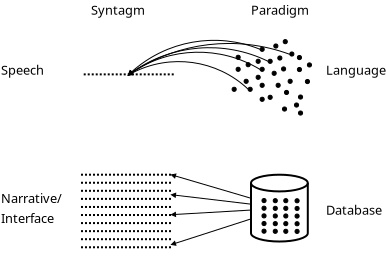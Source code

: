 <?xml version="1.0" encoding="UTF-8"?>
<dia:diagram xmlns:dia="http://www.lysator.liu.se/~alla/dia/">
  <dia:layer name="Background" visible="true" active="true">
    <dia:object type="Standard - Text" version="1" id="O0">
      <dia:attribute name="obj_pos">
        <dia:point val="26.5,1"/>
      </dia:attribute>
      <dia:attribute name="obj_bb">
        <dia:rectangle val="26.5,0.357;29.5,1.135"/>
      </dia:attribute>
      <dia:attribute name="text">
        <dia:composite type="text">
          <dia:attribute name="string">
            <dia:string>#Paradigm#</dia:string>
          </dia:attribute>
          <dia:attribute name="font">
            <dia:font family="sans" style="0" name="Helvetica"/>
          </dia:attribute>
          <dia:attribute name="height">
            <dia:real val="0.8"/>
          </dia:attribute>
          <dia:attribute name="pos">
            <dia:point val="26.5,1"/>
          </dia:attribute>
          <dia:attribute name="color">
            <dia:color val="#000000"/>
          </dia:attribute>
          <dia:attribute name="alignment">
            <dia:enum val="0"/>
          </dia:attribute>
        </dia:composite>
      </dia:attribute>
      <dia:attribute name="valign">
        <dia:enum val="3"/>
      </dia:attribute>
    </dia:object>
    <dia:object type="Standard - Text" version="1" id="O1">
      <dia:attribute name="obj_pos">
        <dia:point val="18.5,1"/>
      </dia:attribute>
      <dia:attribute name="obj_bb">
        <dia:rectangle val="18.5,0.357;21.372,1.135"/>
      </dia:attribute>
      <dia:attribute name="text">
        <dia:composite type="text">
          <dia:attribute name="string">
            <dia:string>#Syntagm#</dia:string>
          </dia:attribute>
          <dia:attribute name="font">
            <dia:font family="sans" style="0" name="Helvetica"/>
          </dia:attribute>
          <dia:attribute name="height">
            <dia:real val="0.8"/>
          </dia:attribute>
          <dia:attribute name="pos">
            <dia:point val="18.5,1"/>
          </dia:attribute>
          <dia:attribute name="color">
            <dia:color val="#000000"/>
          </dia:attribute>
          <dia:attribute name="alignment">
            <dia:enum val="0"/>
          </dia:attribute>
        </dia:composite>
      </dia:attribute>
      <dia:attribute name="valign">
        <dia:enum val="3"/>
      </dia:attribute>
    </dia:object>
    <dia:object type="Standard - Text" version="1" id="O2">
      <dia:attribute name="obj_pos">
        <dia:point val="30.252,11"/>
      </dia:attribute>
      <dia:attribute name="obj_bb">
        <dia:rectangle val="30.252,10.357;33.267,11.135"/>
      </dia:attribute>
      <dia:attribute name="text">
        <dia:composite type="text">
          <dia:attribute name="string">
            <dia:string>#Database#</dia:string>
          </dia:attribute>
          <dia:attribute name="font">
            <dia:font family="sans" style="0" name="Helvetica"/>
          </dia:attribute>
          <dia:attribute name="height">
            <dia:real val="0.8"/>
          </dia:attribute>
          <dia:attribute name="pos">
            <dia:point val="30.252,11"/>
          </dia:attribute>
          <dia:attribute name="color">
            <dia:color val="#000000"/>
          </dia:attribute>
          <dia:attribute name="alignment">
            <dia:enum val="0"/>
          </dia:attribute>
        </dia:composite>
      </dia:attribute>
      <dia:attribute name="valign">
        <dia:enum val="3"/>
      </dia:attribute>
    </dia:object>
    <dia:object type="Standard - Text" version="1" id="O3">
      <dia:attribute name="obj_pos">
        <dia:point val="30.252,4"/>
      </dia:attribute>
      <dia:attribute name="obj_bb">
        <dia:rectangle val="30.252,3.357;33.372,4.135"/>
      </dia:attribute>
      <dia:attribute name="text">
        <dia:composite type="text">
          <dia:attribute name="string">
            <dia:string>#Language#</dia:string>
          </dia:attribute>
          <dia:attribute name="font">
            <dia:font family="sans" style="0" name="Helvetica"/>
          </dia:attribute>
          <dia:attribute name="height">
            <dia:real val="0.8"/>
          </dia:attribute>
          <dia:attribute name="pos">
            <dia:point val="30.252,4"/>
          </dia:attribute>
          <dia:attribute name="color">
            <dia:color val="#000000"/>
          </dia:attribute>
          <dia:attribute name="alignment">
            <dia:enum val="0"/>
          </dia:attribute>
        </dia:composite>
      </dia:attribute>
      <dia:attribute name="valign">
        <dia:enum val="3"/>
      </dia:attribute>
    </dia:object>
    <dia:object type="Standard - Text" version="1" id="O4">
      <dia:attribute name="obj_pos">
        <dia:point val="14,10.42"/>
      </dia:attribute>
      <dia:attribute name="obj_bb">
        <dia:rectangle val="14,9.778;17.26,10.555"/>
      </dia:attribute>
      <dia:attribute name="text">
        <dia:composite type="text">
          <dia:attribute name="string">
            <dia:string>#Narrative/#</dia:string>
          </dia:attribute>
          <dia:attribute name="font">
            <dia:font family="sans" style="0" name="Helvetica"/>
          </dia:attribute>
          <dia:attribute name="height">
            <dia:real val="0.8"/>
          </dia:attribute>
          <dia:attribute name="pos">
            <dia:point val="14,10.42"/>
          </dia:attribute>
          <dia:attribute name="color">
            <dia:color val="#000000"/>
          </dia:attribute>
          <dia:attribute name="alignment">
            <dia:enum val="0"/>
          </dia:attribute>
        </dia:composite>
      </dia:attribute>
      <dia:attribute name="valign">
        <dia:enum val="3"/>
      </dia:attribute>
    </dia:object>
    <dia:object type="Standard - Text" version="1" id="O5">
      <dia:attribute name="obj_pos">
        <dia:point val="16,10"/>
      </dia:attribute>
      <dia:attribute name="obj_bb">
        <dia:rectangle val="16,9.357;16,10.135"/>
      </dia:attribute>
      <dia:attribute name="text">
        <dia:composite type="text">
          <dia:attribute name="string">
            <dia:string>##</dia:string>
          </dia:attribute>
          <dia:attribute name="font">
            <dia:font family="sans" style="0" name="Helvetica"/>
          </dia:attribute>
          <dia:attribute name="height">
            <dia:real val="0.8"/>
          </dia:attribute>
          <dia:attribute name="pos">
            <dia:point val="16,10"/>
          </dia:attribute>
          <dia:attribute name="color">
            <dia:color val="#000000"/>
          </dia:attribute>
          <dia:attribute name="alignment">
            <dia:enum val="0"/>
          </dia:attribute>
        </dia:composite>
      </dia:attribute>
      <dia:attribute name="valign">
        <dia:enum val="3"/>
      </dia:attribute>
    </dia:object>
    <dia:object type="Standard - Text" version="1" id="O6">
      <dia:attribute name="obj_pos">
        <dia:point val="14,4"/>
      </dia:attribute>
      <dia:attribute name="obj_bb">
        <dia:rectangle val="14,3.357;16.34,4.135"/>
      </dia:attribute>
      <dia:attribute name="text">
        <dia:composite type="text">
          <dia:attribute name="string">
            <dia:string>#Speech#</dia:string>
          </dia:attribute>
          <dia:attribute name="font">
            <dia:font family="sans" style="0" name="Helvetica"/>
          </dia:attribute>
          <dia:attribute name="height">
            <dia:real val="0.8"/>
          </dia:attribute>
          <dia:attribute name="pos">
            <dia:point val="14,4"/>
          </dia:attribute>
          <dia:attribute name="color">
            <dia:color val="#000000"/>
          </dia:attribute>
          <dia:attribute name="alignment">
            <dia:enum val="0"/>
          </dia:attribute>
        </dia:composite>
      </dia:attribute>
      <dia:attribute name="valign">
        <dia:enum val="3"/>
      </dia:attribute>
    </dia:object>
    <dia:object type="Standard - Text" version="1" id="O7">
      <dia:attribute name="obj_pos">
        <dia:point val="14,11.42"/>
      </dia:attribute>
      <dia:attribute name="obj_bb">
        <dia:rectangle val="14,10.778;16.91,11.555"/>
      </dia:attribute>
      <dia:attribute name="text">
        <dia:composite type="text">
          <dia:attribute name="string">
            <dia:string>#Interface#</dia:string>
          </dia:attribute>
          <dia:attribute name="font">
            <dia:font family="sans" style="0" name="Helvetica"/>
          </dia:attribute>
          <dia:attribute name="height">
            <dia:real val="0.8"/>
          </dia:attribute>
          <dia:attribute name="pos">
            <dia:point val="14,11.42"/>
          </dia:attribute>
          <dia:attribute name="color">
            <dia:color val="#000000"/>
          </dia:attribute>
          <dia:attribute name="alignment">
            <dia:enum val="0"/>
          </dia:attribute>
        </dia:composite>
      </dia:attribute>
      <dia:attribute name="valign">
        <dia:enum val="3"/>
      </dia:attribute>
    </dia:object>
    <dia:group>
      <dia:object type="Standard - Line" version="0" id="O8">
        <dia:attribute name="obj_pos">
          <dia:point val="18.136,3.984"/>
        </dia:attribute>
        <dia:attribute name="obj_bb">
          <dia:rectangle val="18.086,3.934;22.686,4.034"/>
        </dia:attribute>
        <dia:attribute name="conn_endpoints">
          <dia:point val="18.136,3.984"/>
          <dia:point val="22.636,3.984"/>
        </dia:attribute>
        <dia:attribute name="numcp">
          <dia:int val="1"/>
        </dia:attribute>
        <dia:attribute name="line_style">
          <dia:enum val="4"/>
        </dia:attribute>
      </dia:object>
      <dia:object type="Geometric - Perfect Circle" version="1" id="O9">
        <dia:attribute name="obj_pos">
          <dia:point val="26.154,4.226"/>
        </dia:attribute>
        <dia:attribute name="obj_bb">
          <dia:rectangle val="26.149,4.221;26.367,4.439"/>
        </dia:attribute>
        <dia:attribute name="meta">
          <dia:composite type="dict"/>
        </dia:attribute>
        <dia:attribute name="elem_corner">
          <dia:point val="26.154,4.226"/>
        </dia:attribute>
        <dia:attribute name="elem_width">
          <dia:real val="0.208"/>
        </dia:attribute>
        <dia:attribute name="elem_height">
          <dia:real val="0.208"/>
        </dia:attribute>
        <dia:attribute name="line_width">
          <dia:real val="0.01"/>
        </dia:attribute>
        <dia:attribute name="line_colour">
          <dia:color val="#000000"/>
        </dia:attribute>
        <dia:attribute name="fill_colour">
          <dia:color val="#000000"/>
        </dia:attribute>
        <dia:attribute name="show_background">
          <dia:boolean val="true"/>
        </dia:attribute>
        <dia:attribute name="line_style">
          <dia:enum val="0"/>
          <dia:real val="1"/>
        </dia:attribute>
        <dia:attribute name="flip_horizontal">
          <dia:boolean val="false"/>
        </dia:attribute>
        <dia:attribute name="flip_vertical">
          <dia:boolean val="false"/>
        </dia:attribute>
        <dia:attribute name="subscale">
          <dia:real val="1"/>
        </dia:attribute>
      </dia:object>
      <dia:object type="Geometric - Perfect Circle" version="1" id="O10">
        <dia:attribute name="obj_pos">
          <dia:point val="25.754,3.026"/>
        </dia:attribute>
        <dia:attribute name="obj_bb">
          <dia:rectangle val="25.749,3.021;25.967,3.239"/>
        </dia:attribute>
        <dia:attribute name="meta">
          <dia:composite type="dict"/>
        </dia:attribute>
        <dia:attribute name="elem_corner">
          <dia:point val="25.754,3.026"/>
        </dia:attribute>
        <dia:attribute name="elem_width">
          <dia:real val="0.208"/>
        </dia:attribute>
        <dia:attribute name="elem_height">
          <dia:real val="0.208"/>
        </dia:attribute>
        <dia:attribute name="line_width">
          <dia:real val="0.01"/>
        </dia:attribute>
        <dia:attribute name="line_colour">
          <dia:color val="#000000"/>
        </dia:attribute>
        <dia:attribute name="fill_colour">
          <dia:color val="#000000"/>
        </dia:attribute>
        <dia:attribute name="show_background">
          <dia:boolean val="true"/>
        </dia:attribute>
        <dia:attribute name="line_style">
          <dia:enum val="0"/>
          <dia:real val="1"/>
        </dia:attribute>
        <dia:attribute name="flip_horizontal">
          <dia:boolean val="false"/>
        </dia:attribute>
        <dia:attribute name="flip_vertical">
          <dia:boolean val="false"/>
        </dia:attribute>
        <dia:attribute name="subscale">
          <dia:real val="1"/>
        </dia:attribute>
      </dia:object>
      <dia:object type="Geometric - Perfect Circle" version="1" id="O11">
        <dia:attribute name="obj_pos">
          <dia:point val="26.254,3.396"/>
        </dia:attribute>
        <dia:attribute name="obj_bb">
          <dia:rectangle val="26.249,3.391;26.467,3.609"/>
        </dia:attribute>
        <dia:attribute name="meta">
          <dia:composite type="dict"/>
        </dia:attribute>
        <dia:attribute name="elem_corner">
          <dia:point val="26.254,3.396"/>
        </dia:attribute>
        <dia:attribute name="elem_width">
          <dia:real val="0.208"/>
        </dia:attribute>
        <dia:attribute name="elem_height">
          <dia:real val="0.208"/>
        </dia:attribute>
        <dia:attribute name="line_width">
          <dia:real val="0.01"/>
        </dia:attribute>
        <dia:attribute name="line_colour">
          <dia:color val="#000000"/>
        </dia:attribute>
        <dia:attribute name="fill_colour">
          <dia:color val="#000000"/>
        </dia:attribute>
        <dia:attribute name="show_background">
          <dia:boolean val="true"/>
        </dia:attribute>
        <dia:attribute name="line_style">
          <dia:enum val="0"/>
          <dia:real val="1"/>
        </dia:attribute>
        <dia:attribute name="flip_horizontal">
          <dia:boolean val="false"/>
        </dia:attribute>
        <dia:attribute name="flip_vertical">
          <dia:boolean val="false"/>
        </dia:attribute>
        <dia:attribute name="subscale">
          <dia:real val="1"/>
        </dia:attribute>
      </dia:object>
      <dia:object type="Geometric - Perfect Circle" version="1" id="O12">
        <dia:attribute name="obj_pos">
          <dia:point val="27.754,4.426"/>
        </dia:attribute>
        <dia:attribute name="obj_bb">
          <dia:rectangle val="27.749,4.421;27.967,4.639"/>
        </dia:attribute>
        <dia:attribute name="meta">
          <dia:composite type="dict"/>
        </dia:attribute>
        <dia:attribute name="elem_corner">
          <dia:point val="27.754,4.426"/>
        </dia:attribute>
        <dia:attribute name="elem_width">
          <dia:real val="0.208"/>
        </dia:attribute>
        <dia:attribute name="elem_height">
          <dia:real val="0.208"/>
        </dia:attribute>
        <dia:attribute name="line_width">
          <dia:real val="0.01"/>
        </dia:attribute>
        <dia:attribute name="line_colour">
          <dia:color val="#000000"/>
        </dia:attribute>
        <dia:attribute name="fill_colour">
          <dia:color val="#000000"/>
        </dia:attribute>
        <dia:attribute name="show_background">
          <dia:boolean val="true"/>
        </dia:attribute>
        <dia:attribute name="line_style">
          <dia:enum val="0"/>
          <dia:real val="1"/>
        </dia:attribute>
        <dia:attribute name="flip_horizontal">
          <dia:boolean val="false"/>
        </dia:attribute>
        <dia:attribute name="flip_vertical">
          <dia:boolean val="false"/>
        </dia:attribute>
        <dia:attribute name="subscale">
          <dia:real val="1"/>
        </dia:attribute>
      </dia:object>
      <dia:object type="Geometric - Perfect Circle" version="1" id="O13">
        <dia:attribute name="obj_pos">
          <dia:point val="26.754,3.226"/>
        </dia:attribute>
        <dia:attribute name="obj_bb">
          <dia:rectangle val="26.749,3.221;26.967,3.439"/>
        </dia:attribute>
        <dia:attribute name="meta">
          <dia:composite type="dict"/>
        </dia:attribute>
        <dia:attribute name="elem_corner">
          <dia:point val="26.754,3.226"/>
        </dia:attribute>
        <dia:attribute name="elem_width">
          <dia:real val="0.208"/>
        </dia:attribute>
        <dia:attribute name="elem_height">
          <dia:real val="0.208"/>
        </dia:attribute>
        <dia:attribute name="line_width">
          <dia:real val="0.01"/>
        </dia:attribute>
        <dia:attribute name="line_colour">
          <dia:color val="#000000"/>
        </dia:attribute>
        <dia:attribute name="fill_colour">
          <dia:color val="#000000"/>
        </dia:attribute>
        <dia:attribute name="show_background">
          <dia:boolean val="true"/>
        </dia:attribute>
        <dia:attribute name="line_style">
          <dia:enum val="0"/>
          <dia:real val="1"/>
        </dia:attribute>
        <dia:attribute name="flip_horizontal">
          <dia:boolean val="false"/>
        </dia:attribute>
        <dia:attribute name="flip_vertical">
          <dia:boolean val="false"/>
        </dia:attribute>
        <dia:attribute name="subscale">
          <dia:real val="1"/>
        </dia:attribute>
      </dia:object>
      <dia:object type="Geometric - Perfect Circle" version="1" id="O14">
        <dia:attribute name="obj_pos">
          <dia:point val="26.954,2.626"/>
        </dia:attribute>
        <dia:attribute name="obj_bb">
          <dia:rectangle val="26.949,2.621;27.167,2.839"/>
        </dia:attribute>
        <dia:attribute name="meta">
          <dia:composite type="dict"/>
        </dia:attribute>
        <dia:attribute name="elem_corner">
          <dia:point val="26.954,2.626"/>
        </dia:attribute>
        <dia:attribute name="elem_width">
          <dia:real val="0.208"/>
        </dia:attribute>
        <dia:attribute name="elem_height">
          <dia:real val="0.208"/>
        </dia:attribute>
        <dia:attribute name="line_width">
          <dia:real val="0.01"/>
        </dia:attribute>
        <dia:attribute name="line_colour">
          <dia:color val="#000000"/>
        </dia:attribute>
        <dia:attribute name="fill_colour">
          <dia:color val="#000000"/>
        </dia:attribute>
        <dia:attribute name="show_background">
          <dia:boolean val="true"/>
        </dia:attribute>
        <dia:attribute name="line_style">
          <dia:enum val="0"/>
          <dia:real val="1"/>
        </dia:attribute>
        <dia:attribute name="flip_horizontal">
          <dia:boolean val="false"/>
        </dia:attribute>
        <dia:attribute name="flip_vertical">
          <dia:boolean val="false"/>
        </dia:attribute>
        <dia:attribute name="subscale">
          <dia:real val="1"/>
        </dia:attribute>
      </dia:object>
      <dia:object type="Geometric - Perfect Circle" version="1" id="O15">
        <dia:attribute name="obj_pos">
          <dia:point val="26.754,4.026"/>
        </dia:attribute>
        <dia:attribute name="obj_bb">
          <dia:rectangle val="26.749,4.021;26.967,4.239"/>
        </dia:attribute>
        <dia:attribute name="meta">
          <dia:composite type="dict"/>
        </dia:attribute>
        <dia:attribute name="elem_corner">
          <dia:point val="26.754,4.026"/>
        </dia:attribute>
        <dia:attribute name="elem_width">
          <dia:real val="0.208"/>
        </dia:attribute>
        <dia:attribute name="elem_height">
          <dia:real val="0.208"/>
        </dia:attribute>
        <dia:attribute name="line_width">
          <dia:real val="0.01"/>
        </dia:attribute>
        <dia:attribute name="line_colour">
          <dia:color val="#000000"/>
        </dia:attribute>
        <dia:attribute name="fill_colour">
          <dia:color val="#000000"/>
        </dia:attribute>
        <dia:attribute name="show_background">
          <dia:boolean val="true"/>
        </dia:attribute>
        <dia:attribute name="line_style">
          <dia:enum val="0"/>
          <dia:real val="1"/>
        </dia:attribute>
        <dia:attribute name="flip_horizontal">
          <dia:boolean val="false"/>
        </dia:attribute>
        <dia:attribute name="flip_vertical">
          <dia:boolean val="false"/>
        </dia:attribute>
        <dia:attribute name="subscale">
          <dia:real val="1"/>
        </dia:attribute>
      </dia:object>
      <dia:object type="Geometric - Perfect Circle" version="1" id="O16">
        <dia:attribute name="obj_pos">
          <dia:point val="27.354,3.226"/>
        </dia:attribute>
        <dia:attribute name="obj_bb">
          <dia:rectangle val="27.349,3.221;27.567,3.439"/>
        </dia:attribute>
        <dia:attribute name="meta">
          <dia:composite type="dict"/>
        </dia:attribute>
        <dia:attribute name="elem_corner">
          <dia:point val="27.354,3.226"/>
        </dia:attribute>
        <dia:attribute name="elem_width">
          <dia:real val="0.208"/>
        </dia:attribute>
        <dia:attribute name="elem_height">
          <dia:real val="0.208"/>
        </dia:attribute>
        <dia:attribute name="line_width">
          <dia:real val="0.01"/>
        </dia:attribute>
        <dia:attribute name="line_colour">
          <dia:color val="#000000"/>
        </dia:attribute>
        <dia:attribute name="fill_colour">
          <dia:color val="#000000"/>
        </dia:attribute>
        <dia:attribute name="show_background">
          <dia:boolean val="true"/>
        </dia:attribute>
        <dia:attribute name="line_style">
          <dia:enum val="0"/>
          <dia:real val="1"/>
        </dia:attribute>
        <dia:attribute name="flip_horizontal">
          <dia:boolean val="false"/>
        </dia:attribute>
        <dia:attribute name="flip_vertical">
          <dia:boolean val="false"/>
        </dia:attribute>
        <dia:attribute name="subscale">
          <dia:real val="1"/>
        </dia:attribute>
      </dia:object>
      <dia:object type="Geometric - Perfect Circle" version="1" id="O17">
        <dia:attribute name="obj_pos">
          <dia:point val="25.554,4.626"/>
        </dia:attribute>
        <dia:attribute name="obj_bb">
          <dia:rectangle val="25.549,4.621;25.767,4.839"/>
        </dia:attribute>
        <dia:attribute name="meta">
          <dia:composite type="dict"/>
        </dia:attribute>
        <dia:attribute name="elem_corner">
          <dia:point val="25.554,4.626"/>
        </dia:attribute>
        <dia:attribute name="elem_width">
          <dia:real val="0.208"/>
        </dia:attribute>
        <dia:attribute name="elem_height">
          <dia:real val="0.208"/>
        </dia:attribute>
        <dia:attribute name="line_width">
          <dia:real val="0.01"/>
        </dia:attribute>
        <dia:attribute name="line_colour">
          <dia:color val="#000000"/>
        </dia:attribute>
        <dia:attribute name="fill_colour">
          <dia:color val="#000000"/>
        </dia:attribute>
        <dia:attribute name="show_background">
          <dia:boolean val="true"/>
        </dia:attribute>
        <dia:attribute name="line_style">
          <dia:enum val="0"/>
          <dia:real val="1"/>
        </dia:attribute>
        <dia:attribute name="flip_horizontal">
          <dia:boolean val="false"/>
        </dia:attribute>
        <dia:attribute name="flip_vertical">
          <dia:boolean val="false"/>
        </dia:attribute>
        <dia:attribute name="subscale">
          <dia:real val="1"/>
        </dia:attribute>
      </dia:object>
      <dia:object type="Geometric - Perfect Circle" version="1" id="O18">
        <dia:attribute name="obj_pos">
          <dia:point val="26.954,3.626"/>
        </dia:attribute>
        <dia:attribute name="obj_bb">
          <dia:rectangle val="26.949,3.621;27.167,3.839"/>
        </dia:attribute>
        <dia:attribute name="meta">
          <dia:composite type="dict"/>
        </dia:attribute>
        <dia:attribute name="elem_corner">
          <dia:point val="26.954,3.626"/>
        </dia:attribute>
        <dia:attribute name="elem_width">
          <dia:real val="0.208"/>
        </dia:attribute>
        <dia:attribute name="elem_height">
          <dia:real val="0.208"/>
        </dia:attribute>
        <dia:attribute name="line_width">
          <dia:real val="0.01"/>
        </dia:attribute>
        <dia:attribute name="line_colour">
          <dia:color val="#000000"/>
        </dia:attribute>
        <dia:attribute name="fill_colour">
          <dia:color val="#000000"/>
        </dia:attribute>
        <dia:attribute name="show_background">
          <dia:boolean val="true"/>
        </dia:attribute>
        <dia:attribute name="line_style">
          <dia:enum val="0"/>
          <dia:real val="1"/>
        </dia:attribute>
        <dia:attribute name="flip_horizontal">
          <dia:boolean val="false"/>
        </dia:attribute>
        <dia:attribute name="flip_vertical">
          <dia:boolean val="false"/>
        </dia:attribute>
        <dia:attribute name="subscale">
          <dia:real val="1"/>
        </dia:attribute>
      </dia:object>
      <dia:object type="Geometric - Perfect Circle" version="1" id="O19">
        <dia:attribute name="obj_pos">
          <dia:point val="26.954,4.426"/>
        </dia:attribute>
        <dia:attribute name="obj_bb">
          <dia:rectangle val="26.949,4.421;27.167,4.639"/>
        </dia:attribute>
        <dia:attribute name="meta">
          <dia:composite type="dict"/>
        </dia:attribute>
        <dia:attribute name="elem_corner">
          <dia:point val="26.954,4.426"/>
        </dia:attribute>
        <dia:attribute name="elem_width">
          <dia:real val="0.208"/>
        </dia:attribute>
        <dia:attribute name="elem_height">
          <dia:real val="0.208"/>
        </dia:attribute>
        <dia:attribute name="line_width">
          <dia:real val="0.01"/>
        </dia:attribute>
        <dia:attribute name="line_colour">
          <dia:color val="#000000"/>
        </dia:attribute>
        <dia:attribute name="fill_colour">
          <dia:color val="#000000"/>
        </dia:attribute>
        <dia:attribute name="show_background">
          <dia:boolean val="true"/>
        </dia:attribute>
        <dia:attribute name="line_style">
          <dia:enum val="0"/>
          <dia:real val="1"/>
        </dia:attribute>
        <dia:attribute name="flip_horizontal">
          <dia:boolean val="false"/>
        </dia:attribute>
        <dia:attribute name="flip_vertical">
          <dia:boolean val="false"/>
        </dia:attribute>
        <dia:attribute name="subscale">
          <dia:real val="1"/>
        </dia:attribute>
      </dia:object>
      <dia:object type="Geometric - Perfect Circle" version="1" id="O20">
        <dia:attribute name="obj_pos">
          <dia:point val="27.554,3.826"/>
        </dia:attribute>
        <dia:attribute name="obj_bb">
          <dia:rectangle val="27.549,3.821;27.767,4.039"/>
        </dia:attribute>
        <dia:attribute name="meta">
          <dia:composite type="dict"/>
        </dia:attribute>
        <dia:attribute name="elem_corner">
          <dia:point val="27.554,3.826"/>
        </dia:attribute>
        <dia:attribute name="elem_width">
          <dia:real val="0.208"/>
        </dia:attribute>
        <dia:attribute name="elem_height">
          <dia:real val="0.208"/>
        </dia:attribute>
        <dia:attribute name="line_width">
          <dia:real val="0.01"/>
        </dia:attribute>
        <dia:attribute name="line_colour">
          <dia:color val="#000000"/>
        </dia:attribute>
        <dia:attribute name="fill_colour">
          <dia:color val="#000000"/>
        </dia:attribute>
        <dia:attribute name="show_background">
          <dia:boolean val="true"/>
        </dia:attribute>
        <dia:attribute name="line_style">
          <dia:enum val="0"/>
          <dia:real val="1"/>
        </dia:attribute>
        <dia:attribute name="flip_horizontal">
          <dia:boolean val="false"/>
        </dia:attribute>
        <dia:attribute name="flip_vertical">
          <dia:boolean val="false"/>
        </dia:attribute>
        <dia:attribute name="subscale">
          <dia:real val="1"/>
        </dia:attribute>
      </dia:object>
      <dia:object type="Geometric - Perfect Circle" version="1" id="O21">
        <dia:attribute name="obj_pos">
          <dia:point val="27.354,5.026"/>
        </dia:attribute>
        <dia:attribute name="obj_bb">
          <dia:rectangle val="27.349,5.021;27.567,5.239"/>
        </dia:attribute>
        <dia:attribute name="meta">
          <dia:composite type="dict"/>
        </dia:attribute>
        <dia:attribute name="elem_corner">
          <dia:point val="27.354,5.026"/>
        </dia:attribute>
        <dia:attribute name="elem_width">
          <dia:real val="0.208"/>
        </dia:attribute>
        <dia:attribute name="elem_height">
          <dia:real val="0.208"/>
        </dia:attribute>
        <dia:attribute name="line_width">
          <dia:real val="0.01"/>
        </dia:attribute>
        <dia:attribute name="line_colour">
          <dia:color val="#000000"/>
        </dia:attribute>
        <dia:attribute name="fill_colour">
          <dia:color val="#000000"/>
        </dia:attribute>
        <dia:attribute name="show_background">
          <dia:boolean val="true"/>
        </dia:attribute>
        <dia:attribute name="line_style">
          <dia:enum val="0"/>
          <dia:real val="1"/>
        </dia:attribute>
        <dia:attribute name="flip_horizontal">
          <dia:boolean val="false"/>
        </dia:attribute>
        <dia:attribute name="flip_vertical">
          <dia:boolean val="false"/>
        </dia:attribute>
        <dia:attribute name="subscale">
          <dia:real val="1"/>
        </dia:attribute>
      </dia:object>
      <dia:object type="Geometric - Perfect Circle" version="1" id="O22">
        <dia:attribute name="obj_pos">
          <dia:point val="28.354,4.226"/>
        </dia:attribute>
        <dia:attribute name="obj_bb">
          <dia:rectangle val="28.349,4.221;28.567,4.439"/>
        </dia:attribute>
        <dia:attribute name="meta">
          <dia:composite type="dict"/>
        </dia:attribute>
        <dia:attribute name="elem_corner">
          <dia:point val="28.354,4.226"/>
        </dia:attribute>
        <dia:attribute name="elem_width">
          <dia:real val="0.208"/>
        </dia:attribute>
        <dia:attribute name="elem_height">
          <dia:real val="0.208"/>
        </dia:attribute>
        <dia:attribute name="line_width">
          <dia:real val="0.01"/>
        </dia:attribute>
        <dia:attribute name="line_colour">
          <dia:color val="#000000"/>
        </dia:attribute>
        <dia:attribute name="fill_colour">
          <dia:color val="#000000"/>
        </dia:attribute>
        <dia:attribute name="show_background">
          <dia:boolean val="true"/>
        </dia:attribute>
        <dia:attribute name="line_style">
          <dia:enum val="0"/>
          <dia:real val="1"/>
        </dia:attribute>
        <dia:attribute name="flip_horizontal">
          <dia:boolean val="false"/>
        </dia:attribute>
        <dia:attribute name="flip_vertical">
          <dia:boolean val="false"/>
        </dia:attribute>
        <dia:attribute name="subscale">
          <dia:real val="1"/>
        </dia:attribute>
      </dia:object>
      <dia:object type="Geometric - Perfect Circle" version="1" id="O23">
        <dia:attribute name="obj_pos">
          <dia:point val="28.025,3.608"/>
        </dia:attribute>
        <dia:attribute name="obj_bb">
          <dia:rectangle val="28.02,3.603;28.238,3.82"/>
        </dia:attribute>
        <dia:attribute name="meta">
          <dia:composite type="dict"/>
        </dia:attribute>
        <dia:attribute name="elem_corner">
          <dia:point val="28.025,3.608"/>
        </dia:attribute>
        <dia:attribute name="elem_width">
          <dia:real val="0.208"/>
        </dia:attribute>
        <dia:attribute name="elem_height">
          <dia:real val="0.208"/>
        </dia:attribute>
        <dia:attribute name="line_width">
          <dia:real val="0.01"/>
        </dia:attribute>
        <dia:attribute name="line_colour">
          <dia:color val="#000000"/>
        </dia:attribute>
        <dia:attribute name="fill_colour">
          <dia:color val="#000000"/>
        </dia:attribute>
        <dia:attribute name="show_background">
          <dia:boolean val="true"/>
        </dia:attribute>
        <dia:attribute name="line_style">
          <dia:enum val="0"/>
          <dia:real val="1"/>
        </dia:attribute>
        <dia:attribute name="flip_horizontal">
          <dia:boolean val="false"/>
        </dia:attribute>
        <dia:attribute name="flip_vertical">
          <dia:boolean val="false"/>
        </dia:attribute>
        <dia:attribute name="subscale">
          <dia:real val="1"/>
        </dia:attribute>
      </dia:object>
      <dia:object type="Geometric - Perfect Circle" version="1" id="O24">
        <dia:attribute name="obj_pos">
          <dia:point val="26.354,4.626"/>
        </dia:attribute>
        <dia:attribute name="obj_bb">
          <dia:rectangle val="26.349,4.621;26.567,4.839"/>
        </dia:attribute>
        <dia:attribute name="meta">
          <dia:composite type="dict"/>
        </dia:attribute>
        <dia:attribute name="elem_corner">
          <dia:point val="26.354,4.626"/>
        </dia:attribute>
        <dia:attribute name="elem_width">
          <dia:real val="0.208"/>
        </dia:attribute>
        <dia:attribute name="elem_height">
          <dia:real val="0.208"/>
        </dia:attribute>
        <dia:attribute name="line_width">
          <dia:real val="0.01"/>
        </dia:attribute>
        <dia:attribute name="line_colour">
          <dia:color val="#000000"/>
        </dia:attribute>
        <dia:attribute name="fill_colour">
          <dia:color val="#000000"/>
        </dia:attribute>
        <dia:attribute name="show_background">
          <dia:boolean val="true"/>
        </dia:attribute>
        <dia:attribute name="line_style">
          <dia:enum val="0"/>
          <dia:real val="1"/>
        </dia:attribute>
        <dia:attribute name="flip_horizontal">
          <dia:boolean val="false"/>
        </dia:attribute>
        <dia:attribute name="flip_vertical">
          <dia:boolean val="false"/>
        </dia:attribute>
        <dia:attribute name="subscale">
          <dia:real val="1"/>
        </dia:attribute>
      </dia:object>
      <dia:object type="Geometric - Perfect Circle" version="1" id="O25">
        <dia:attribute name="obj_pos">
          <dia:point val="25.754,3.626"/>
        </dia:attribute>
        <dia:attribute name="obj_bb">
          <dia:rectangle val="25.749,3.621;25.967,3.839"/>
        </dia:attribute>
        <dia:attribute name="meta">
          <dia:composite type="dict"/>
        </dia:attribute>
        <dia:attribute name="elem_corner">
          <dia:point val="25.754,3.626"/>
        </dia:attribute>
        <dia:attribute name="elem_width">
          <dia:real val="0.208"/>
        </dia:attribute>
        <dia:attribute name="elem_height">
          <dia:real val="0.208"/>
        </dia:attribute>
        <dia:attribute name="line_width">
          <dia:real val="0.01"/>
        </dia:attribute>
        <dia:attribute name="line_colour">
          <dia:color val="#000000"/>
        </dia:attribute>
        <dia:attribute name="fill_colour">
          <dia:color val="#000000"/>
        </dia:attribute>
        <dia:attribute name="show_background">
          <dia:boolean val="true"/>
        </dia:attribute>
        <dia:attribute name="line_style">
          <dia:enum val="0"/>
          <dia:real val="1"/>
        </dia:attribute>
        <dia:attribute name="flip_horizontal">
          <dia:boolean val="false"/>
        </dia:attribute>
        <dia:attribute name="flip_vertical">
          <dia:boolean val="false"/>
        </dia:attribute>
        <dia:attribute name="subscale">
          <dia:real val="1"/>
        </dia:attribute>
      </dia:object>
      <dia:object type="Geometric - Perfect Circle" version="1" id="O26">
        <dia:attribute name="obj_pos">
          <dia:point val="27.838,3.062"/>
        </dia:attribute>
        <dia:attribute name="obj_bb">
          <dia:rectangle val="27.833,3.057;28.051,3.275"/>
        </dia:attribute>
        <dia:attribute name="meta">
          <dia:composite type="dict"/>
        </dia:attribute>
        <dia:attribute name="elem_corner">
          <dia:point val="27.838,3.062"/>
        </dia:attribute>
        <dia:attribute name="elem_width">
          <dia:real val="0.208"/>
        </dia:attribute>
        <dia:attribute name="elem_height">
          <dia:real val="0.208"/>
        </dia:attribute>
        <dia:attribute name="line_width">
          <dia:real val="0.01"/>
        </dia:attribute>
        <dia:attribute name="line_colour">
          <dia:color val="#000000"/>
        </dia:attribute>
        <dia:attribute name="fill_colour">
          <dia:color val="#000000"/>
        </dia:attribute>
        <dia:attribute name="show_background">
          <dia:boolean val="true"/>
        </dia:attribute>
        <dia:attribute name="line_style">
          <dia:enum val="0"/>
          <dia:real val="1"/>
        </dia:attribute>
        <dia:attribute name="flip_horizontal">
          <dia:boolean val="false"/>
        </dia:attribute>
        <dia:attribute name="flip_vertical">
          <dia:boolean val="false"/>
        </dia:attribute>
        <dia:attribute name="subscale">
          <dia:real val="1"/>
        </dia:attribute>
      </dia:object>
      <dia:object type="Geometric - Perfect Circle" version="1" id="O27">
        <dia:attribute name="obj_pos">
          <dia:point val="27.638,2.462"/>
        </dia:attribute>
        <dia:attribute name="obj_bb">
          <dia:rectangle val="27.633,2.457;27.851,2.675"/>
        </dia:attribute>
        <dia:attribute name="meta">
          <dia:composite type="dict"/>
        </dia:attribute>
        <dia:attribute name="elem_corner">
          <dia:point val="27.638,2.462"/>
        </dia:attribute>
        <dia:attribute name="elem_width">
          <dia:real val="0.208"/>
        </dia:attribute>
        <dia:attribute name="elem_height">
          <dia:real val="0.208"/>
        </dia:attribute>
        <dia:attribute name="line_width">
          <dia:real val="0.01"/>
        </dia:attribute>
        <dia:attribute name="line_colour">
          <dia:color val="#000000"/>
        </dia:attribute>
        <dia:attribute name="fill_colour">
          <dia:color val="#000000"/>
        </dia:attribute>
        <dia:attribute name="show_background">
          <dia:boolean val="true"/>
        </dia:attribute>
        <dia:attribute name="line_style">
          <dia:enum val="0"/>
          <dia:real val="1"/>
        </dia:attribute>
        <dia:attribute name="flip_horizontal">
          <dia:boolean val="false"/>
        </dia:attribute>
        <dia:attribute name="flip_vertical">
          <dia:boolean val="false"/>
        </dia:attribute>
        <dia:attribute name="subscale">
          <dia:real val="1"/>
        </dia:attribute>
      </dia:object>
      <dia:object type="Geometric - Perfect Circle" version="1" id="O28">
        <dia:attribute name="obj_pos">
          <dia:point val="28.438,2.862"/>
        </dia:attribute>
        <dia:attribute name="obj_bb">
          <dia:rectangle val="28.433,2.857;28.651,3.075"/>
        </dia:attribute>
        <dia:attribute name="meta">
          <dia:composite type="dict"/>
        </dia:attribute>
        <dia:attribute name="elem_corner">
          <dia:point val="28.438,2.862"/>
        </dia:attribute>
        <dia:attribute name="elem_width">
          <dia:real val="0.208"/>
        </dia:attribute>
        <dia:attribute name="elem_height">
          <dia:real val="0.208"/>
        </dia:attribute>
        <dia:attribute name="line_width">
          <dia:real val="0.01"/>
        </dia:attribute>
        <dia:attribute name="line_colour">
          <dia:color val="#000000"/>
        </dia:attribute>
        <dia:attribute name="fill_colour">
          <dia:color val="#000000"/>
        </dia:attribute>
        <dia:attribute name="show_background">
          <dia:boolean val="true"/>
        </dia:attribute>
        <dia:attribute name="line_style">
          <dia:enum val="0"/>
          <dia:real val="1"/>
        </dia:attribute>
        <dia:attribute name="flip_horizontal">
          <dia:boolean val="false"/>
        </dia:attribute>
        <dia:attribute name="flip_vertical">
          <dia:boolean val="false"/>
        </dia:attribute>
        <dia:attribute name="subscale">
          <dia:real val="1"/>
        </dia:attribute>
      </dia:object>
      <dia:object type="Geometric - Perfect Circle" version="1" id="O29">
        <dia:attribute name="obj_pos">
          <dia:point val="28.109,2.244"/>
        </dia:attribute>
        <dia:attribute name="obj_bb">
          <dia:rectangle val="28.104,2.239;28.322,2.456"/>
        </dia:attribute>
        <dia:attribute name="meta">
          <dia:composite type="dict"/>
        </dia:attribute>
        <dia:attribute name="elem_corner">
          <dia:point val="28.109,2.244"/>
        </dia:attribute>
        <dia:attribute name="elem_width">
          <dia:real val="0.208"/>
        </dia:attribute>
        <dia:attribute name="elem_height">
          <dia:real val="0.208"/>
        </dia:attribute>
        <dia:attribute name="line_width">
          <dia:real val="0.01"/>
        </dia:attribute>
        <dia:attribute name="line_colour">
          <dia:color val="#000000"/>
        </dia:attribute>
        <dia:attribute name="fill_colour">
          <dia:color val="#000000"/>
        </dia:attribute>
        <dia:attribute name="show_background">
          <dia:boolean val="true"/>
        </dia:attribute>
        <dia:attribute name="line_style">
          <dia:enum val="0"/>
          <dia:real val="1"/>
        </dia:attribute>
        <dia:attribute name="flip_horizontal">
          <dia:boolean val="false"/>
        </dia:attribute>
        <dia:attribute name="flip_vertical">
          <dia:boolean val="false"/>
        </dia:attribute>
        <dia:attribute name="subscale">
          <dia:real val="1"/>
        </dia:attribute>
      </dia:object>
      <dia:object type="Geometric - Perfect Circle" version="1" id="O30">
        <dia:attribute name="obj_pos">
          <dia:point val="29.218,4.238"/>
        </dia:attribute>
        <dia:attribute name="obj_bb">
          <dia:rectangle val="29.213,4.233;29.431,4.451"/>
        </dia:attribute>
        <dia:attribute name="meta">
          <dia:composite type="dict"/>
        </dia:attribute>
        <dia:attribute name="elem_corner">
          <dia:point val="29.218,4.238"/>
        </dia:attribute>
        <dia:attribute name="elem_width">
          <dia:real val="0.208"/>
        </dia:attribute>
        <dia:attribute name="elem_height">
          <dia:real val="0.208"/>
        </dia:attribute>
        <dia:attribute name="line_width">
          <dia:real val="0.01"/>
        </dia:attribute>
        <dia:attribute name="line_colour">
          <dia:color val="#000000"/>
        </dia:attribute>
        <dia:attribute name="fill_colour">
          <dia:color val="#000000"/>
        </dia:attribute>
        <dia:attribute name="show_background">
          <dia:boolean val="true"/>
        </dia:attribute>
        <dia:attribute name="line_style">
          <dia:enum val="0"/>
          <dia:real val="1"/>
        </dia:attribute>
        <dia:attribute name="flip_horizontal">
          <dia:boolean val="false"/>
        </dia:attribute>
        <dia:attribute name="flip_vertical">
          <dia:boolean val="false"/>
        </dia:attribute>
        <dia:attribute name="subscale">
          <dia:real val="1"/>
        </dia:attribute>
      </dia:object>
      <dia:object type="Geometric - Perfect Circle" version="1" id="O31">
        <dia:attribute name="obj_pos">
          <dia:point val="28.818,3.038"/>
        </dia:attribute>
        <dia:attribute name="obj_bb">
          <dia:rectangle val="28.813,3.033;29.031,3.251"/>
        </dia:attribute>
        <dia:attribute name="meta">
          <dia:composite type="dict"/>
        </dia:attribute>
        <dia:attribute name="elem_corner">
          <dia:point val="28.818,3.038"/>
        </dia:attribute>
        <dia:attribute name="elem_width">
          <dia:real val="0.208"/>
        </dia:attribute>
        <dia:attribute name="elem_height">
          <dia:real val="0.208"/>
        </dia:attribute>
        <dia:attribute name="line_width">
          <dia:real val="0.01"/>
        </dia:attribute>
        <dia:attribute name="line_colour">
          <dia:color val="#000000"/>
        </dia:attribute>
        <dia:attribute name="fill_colour">
          <dia:color val="#000000"/>
        </dia:attribute>
        <dia:attribute name="show_background">
          <dia:boolean val="true"/>
        </dia:attribute>
        <dia:attribute name="line_style">
          <dia:enum val="0"/>
          <dia:real val="1"/>
        </dia:attribute>
        <dia:attribute name="flip_horizontal">
          <dia:boolean val="false"/>
        </dia:attribute>
        <dia:attribute name="flip_vertical">
          <dia:boolean val="false"/>
        </dia:attribute>
        <dia:attribute name="subscale">
          <dia:real val="1"/>
        </dia:attribute>
      </dia:object>
      <dia:object type="Geometric - Perfect Circle" version="1" id="O32">
        <dia:attribute name="obj_pos">
          <dia:point val="29.318,3.408"/>
        </dia:attribute>
        <dia:attribute name="obj_bb">
          <dia:rectangle val="29.313,3.403;29.531,3.621"/>
        </dia:attribute>
        <dia:attribute name="meta">
          <dia:composite type="dict"/>
        </dia:attribute>
        <dia:attribute name="elem_corner">
          <dia:point val="29.318,3.408"/>
        </dia:attribute>
        <dia:attribute name="elem_width">
          <dia:real val="0.208"/>
        </dia:attribute>
        <dia:attribute name="elem_height">
          <dia:real val="0.208"/>
        </dia:attribute>
        <dia:attribute name="line_width">
          <dia:real val="0.01"/>
        </dia:attribute>
        <dia:attribute name="line_colour">
          <dia:color val="#000000"/>
        </dia:attribute>
        <dia:attribute name="fill_colour">
          <dia:color val="#000000"/>
        </dia:attribute>
        <dia:attribute name="show_background">
          <dia:boolean val="true"/>
        </dia:attribute>
        <dia:attribute name="line_style">
          <dia:enum val="0"/>
          <dia:real val="1"/>
        </dia:attribute>
        <dia:attribute name="flip_horizontal">
          <dia:boolean val="false"/>
        </dia:attribute>
        <dia:attribute name="flip_vertical">
          <dia:boolean val="false"/>
        </dia:attribute>
        <dia:attribute name="subscale">
          <dia:real val="1"/>
        </dia:attribute>
      </dia:object>
      <dia:object type="Geometric - Perfect Circle" version="1" id="O33">
        <dia:attribute name="obj_pos">
          <dia:point val="28.818,3.638"/>
        </dia:attribute>
        <dia:attribute name="obj_bb">
          <dia:rectangle val="28.813,3.633;29.031,3.851"/>
        </dia:attribute>
        <dia:attribute name="meta">
          <dia:composite type="dict"/>
        </dia:attribute>
        <dia:attribute name="elem_corner">
          <dia:point val="28.818,3.638"/>
        </dia:attribute>
        <dia:attribute name="elem_width">
          <dia:real val="0.208"/>
        </dia:attribute>
        <dia:attribute name="elem_height">
          <dia:real val="0.208"/>
        </dia:attribute>
        <dia:attribute name="line_width">
          <dia:real val="0.01"/>
        </dia:attribute>
        <dia:attribute name="line_colour">
          <dia:color val="#000000"/>
        </dia:attribute>
        <dia:attribute name="fill_colour">
          <dia:color val="#000000"/>
        </dia:attribute>
        <dia:attribute name="show_background">
          <dia:boolean val="true"/>
        </dia:attribute>
        <dia:attribute name="line_style">
          <dia:enum val="0"/>
          <dia:real val="1"/>
        </dia:attribute>
        <dia:attribute name="flip_horizontal">
          <dia:boolean val="false"/>
        </dia:attribute>
        <dia:attribute name="flip_vertical">
          <dia:boolean val="false"/>
        </dia:attribute>
        <dia:attribute name="subscale">
          <dia:real val="1"/>
        </dia:attribute>
      </dia:object>
      <dia:object type="Geometric - Perfect Circle" version="1" id="O34">
        <dia:attribute name="obj_pos">
          <dia:point val="28.072,5.613"/>
        </dia:attribute>
        <dia:attribute name="obj_bb">
          <dia:rectangle val="28.067,5.608;28.285,5.826"/>
        </dia:attribute>
        <dia:attribute name="meta">
          <dia:composite type="dict"/>
        </dia:attribute>
        <dia:attribute name="elem_corner">
          <dia:point val="28.072,5.613"/>
        </dia:attribute>
        <dia:attribute name="elem_width">
          <dia:real val="0.208"/>
        </dia:attribute>
        <dia:attribute name="elem_height">
          <dia:real val="0.208"/>
        </dia:attribute>
        <dia:attribute name="line_width">
          <dia:real val="0.01"/>
        </dia:attribute>
        <dia:attribute name="line_colour">
          <dia:color val="#000000"/>
        </dia:attribute>
        <dia:attribute name="fill_colour">
          <dia:color val="#000000"/>
        </dia:attribute>
        <dia:attribute name="show_background">
          <dia:boolean val="true"/>
        </dia:attribute>
        <dia:attribute name="line_style">
          <dia:enum val="0"/>
          <dia:real val="1"/>
        </dia:attribute>
        <dia:attribute name="flip_horizontal">
          <dia:boolean val="false"/>
        </dia:attribute>
        <dia:attribute name="flip_vertical">
          <dia:boolean val="false"/>
        </dia:attribute>
        <dia:attribute name="subscale">
          <dia:real val="1"/>
        </dia:attribute>
      </dia:object>
      <dia:object type="Geometric - Perfect Circle" version="1" id="O35">
        <dia:attribute name="obj_pos">
          <dia:point val="28.172,4.783"/>
        </dia:attribute>
        <dia:attribute name="obj_bb">
          <dia:rectangle val="28.167,4.778;28.385,4.996"/>
        </dia:attribute>
        <dia:attribute name="meta">
          <dia:composite type="dict"/>
        </dia:attribute>
        <dia:attribute name="elem_corner">
          <dia:point val="28.172,4.783"/>
        </dia:attribute>
        <dia:attribute name="elem_width">
          <dia:real val="0.208"/>
        </dia:attribute>
        <dia:attribute name="elem_height">
          <dia:real val="0.208"/>
        </dia:attribute>
        <dia:attribute name="line_width">
          <dia:real val="0.01"/>
        </dia:attribute>
        <dia:attribute name="line_colour">
          <dia:color val="#000000"/>
        </dia:attribute>
        <dia:attribute name="fill_colour">
          <dia:color val="#000000"/>
        </dia:attribute>
        <dia:attribute name="show_background">
          <dia:boolean val="true"/>
        </dia:attribute>
        <dia:attribute name="line_style">
          <dia:enum val="0"/>
          <dia:real val="1"/>
        </dia:attribute>
        <dia:attribute name="flip_horizontal">
          <dia:boolean val="false"/>
        </dia:attribute>
        <dia:attribute name="flip_vertical">
          <dia:boolean val="false"/>
        </dia:attribute>
        <dia:attribute name="subscale">
          <dia:real val="1"/>
        </dia:attribute>
      </dia:object>
      <dia:object type="Geometric - Perfect Circle" version="1" id="O36">
        <dia:attribute name="obj_pos">
          <dia:point val="28.672,5.413"/>
        </dia:attribute>
        <dia:attribute name="obj_bb">
          <dia:rectangle val="28.667,5.408;28.885,5.626"/>
        </dia:attribute>
        <dia:attribute name="meta">
          <dia:composite type="dict"/>
        </dia:attribute>
        <dia:attribute name="elem_corner">
          <dia:point val="28.672,5.413"/>
        </dia:attribute>
        <dia:attribute name="elem_width">
          <dia:real val="0.208"/>
        </dia:attribute>
        <dia:attribute name="elem_height">
          <dia:real val="0.208"/>
        </dia:attribute>
        <dia:attribute name="line_width">
          <dia:real val="0.01"/>
        </dia:attribute>
        <dia:attribute name="line_colour">
          <dia:color val="#000000"/>
        </dia:attribute>
        <dia:attribute name="fill_colour">
          <dia:color val="#000000"/>
        </dia:attribute>
        <dia:attribute name="show_background">
          <dia:boolean val="true"/>
        </dia:attribute>
        <dia:attribute name="line_style">
          <dia:enum val="0"/>
          <dia:real val="1"/>
        </dia:attribute>
        <dia:attribute name="flip_horizontal">
          <dia:boolean val="false"/>
        </dia:attribute>
        <dia:attribute name="flip_vertical">
          <dia:boolean val="false"/>
        </dia:attribute>
        <dia:attribute name="subscale">
          <dia:real val="1"/>
        </dia:attribute>
      </dia:object>
      <dia:object type="Geometric - Perfect Circle" version="1" id="O37">
        <dia:attribute name="obj_pos">
          <dia:point val="28.872,5.013"/>
        </dia:attribute>
        <dia:attribute name="obj_bb">
          <dia:rectangle val="28.867,5.008;29.085,5.226"/>
        </dia:attribute>
        <dia:attribute name="meta">
          <dia:composite type="dict"/>
        </dia:attribute>
        <dia:attribute name="elem_corner">
          <dia:point val="28.872,5.013"/>
        </dia:attribute>
        <dia:attribute name="elem_width">
          <dia:real val="0.208"/>
        </dia:attribute>
        <dia:attribute name="elem_height">
          <dia:real val="0.208"/>
        </dia:attribute>
        <dia:attribute name="line_width">
          <dia:real val="0.01"/>
        </dia:attribute>
        <dia:attribute name="line_colour">
          <dia:color val="#000000"/>
        </dia:attribute>
        <dia:attribute name="fill_colour">
          <dia:color val="#000000"/>
        </dia:attribute>
        <dia:attribute name="show_background">
          <dia:boolean val="true"/>
        </dia:attribute>
        <dia:attribute name="line_style">
          <dia:enum val="0"/>
          <dia:real val="1"/>
        </dia:attribute>
        <dia:attribute name="flip_horizontal">
          <dia:boolean val="false"/>
        </dia:attribute>
        <dia:attribute name="flip_vertical">
          <dia:boolean val="false"/>
        </dia:attribute>
        <dia:attribute name="subscale">
          <dia:real val="1"/>
        </dia:attribute>
      </dia:object>
      <dia:object type="Geometric - Perfect Circle" version="1" id="O38">
        <dia:attribute name="obj_pos">
          <dia:point val="28.872,5.813"/>
        </dia:attribute>
        <dia:attribute name="obj_bb">
          <dia:rectangle val="28.867,5.808;29.085,6.026"/>
        </dia:attribute>
        <dia:attribute name="meta">
          <dia:composite type="dict"/>
        </dia:attribute>
        <dia:attribute name="elem_corner">
          <dia:point val="28.872,5.813"/>
        </dia:attribute>
        <dia:attribute name="elem_width">
          <dia:real val="0.208"/>
        </dia:attribute>
        <dia:attribute name="elem_height">
          <dia:real val="0.208"/>
        </dia:attribute>
        <dia:attribute name="line_width">
          <dia:real val="0.01"/>
        </dia:attribute>
        <dia:attribute name="line_colour">
          <dia:color val="#000000"/>
        </dia:attribute>
        <dia:attribute name="fill_colour">
          <dia:color val="#000000"/>
        </dia:attribute>
        <dia:attribute name="show_background">
          <dia:boolean val="true"/>
        </dia:attribute>
        <dia:attribute name="line_style">
          <dia:enum val="0"/>
          <dia:real val="1"/>
        </dia:attribute>
        <dia:attribute name="flip_horizontal">
          <dia:boolean val="false"/>
        </dia:attribute>
        <dia:attribute name="flip_vertical">
          <dia:boolean val="false"/>
        </dia:attribute>
        <dia:attribute name="subscale">
          <dia:real val="1"/>
        </dia:attribute>
      </dia:object>
      <dia:object type="Geometric - Perfect Circle" version="1" id="O39">
        <dia:attribute name="obj_pos">
          <dia:point val="26.954,5.126"/>
        </dia:attribute>
        <dia:attribute name="obj_bb">
          <dia:rectangle val="26.949,5.121;27.167,5.339"/>
        </dia:attribute>
        <dia:attribute name="meta">
          <dia:composite type="dict"/>
        </dia:attribute>
        <dia:attribute name="elem_corner">
          <dia:point val="26.954,5.126"/>
        </dia:attribute>
        <dia:attribute name="elem_width">
          <dia:real val="0.208"/>
        </dia:attribute>
        <dia:attribute name="elem_height">
          <dia:real val="0.208"/>
        </dia:attribute>
        <dia:attribute name="line_width">
          <dia:real val="0.01"/>
        </dia:attribute>
        <dia:attribute name="line_colour">
          <dia:color val="#000000"/>
        </dia:attribute>
        <dia:attribute name="fill_colour">
          <dia:color val="#000000"/>
        </dia:attribute>
        <dia:attribute name="show_background">
          <dia:boolean val="true"/>
        </dia:attribute>
        <dia:attribute name="line_style">
          <dia:enum val="0"/>
          <dia:real val="1"/>
        </dia:attribute>
        <dia:attribute name="flip_horizontal">
          <dia:boolean val="false"/>
        </dia:attribute>
        <dia:attribute name="flip_vertical">
          <dia:boolean val="false"/>
        </dia:attribute>
        <dia:attribute name="subscale">
          <dia:real val="1"/>
        </dia:attribute>
      </dia:object>
      <dia:object type="Standard - Arc" version="0" id="O40">
        <dia:attribute name="obj_pos">
          <dia:point val="26.954,2.73"/>
        </dia:attribute>
        <dia:attribute name="obj_bb">
          <dia:rectangle val="20.325,2.257;26.984,4.056"/>
        </dia:attribute>
        <dia:attribute name="conn_endpoints">
          <dia:point val="26.954,2.73"/>
          <dia:point val="20.354,4.026"/>
        </dia:attribute>
        <dia:attribute name="curve_distance">
          <dia:real val="1"/>
        </dia:attribute>
        <dia:attribute name="line_width">
          <dia:real val="0.05"/>
        </dia:attribute>
        <dia:attribute name="end_arrow">
          <dia:enum val="3"/>
        </dia:attribute>
        <dia:attribute name="end_arrow_length">
          <dia:real val="0.2"/>
        </dia:attribute>
        <dia:attribute name="end_arrow_width">
          <dia:real val="0.2"/>
        </dia:attribute>
        <dia:connections>
          <dia:connection handle="0" to="O14" connection="2"/>
        </dia:connections>
      </dia:object>
      <dia:object type="Standard - Arc" version="0" id="O41">
        <dia:attribute name="obj_pos">
          <dia:point val="27.354,3.33"/>
        </dia:attribute>
        <dia:attribute name="obj_bb">
          <dia:rectangle val="20.327,2.625;27.382,4.054"/>
        </dia:attribute>
        <dia:attribute name="conn_endpoints">
          <dia:point val="27.354,3.33"/>
          <dia:point val="20.354,4.026"/>
        </dia:attribute>
        <dia:attribute name="curve_distance">
          <dia:real val="1"/>
        </dia:attribute>
        <dia:attribute name="line_width">
          <dia:real val="0.05"/>
        </dia:attribute>
        <dia:attribute name="end_arrow">
          <dia:enum val="3"/>
        </dia:attribute>
        <dia:attribute name="end_arrow_length">
          <dia:real val="0.2"/>
        </dia:attribute>
        <dia:attribute name="end_arrow_width">
          <dia:real val="0.2"/>
        </dia:attribute>
        <dia:connections>
          <dia:connection handle="0" to="O16" connection="2"/>
        </dia:connections>
      </dia:object>
      <dia:object type="Standard - Arc" version="0" id="O42">
        <dia:attribute name="obj_pos">
          <dia:point val="27.058,3.73"/>
        </dia:attribute>
        <dia:attribute name="obj_bb">
          <dia:rectangle val="20.328,2.848;27.084,4.052"/>
        </dia:attribute>
        <dia:attribute name="conn_endpoints">
          <dia:point val="27.058,3.73"/>
          <dia:point val="20.354,4.026"/>
        </dia:attribute>
        <dia:attribute name="curve_distance">
          <dia:real val="1"/>
        </dia:attribute>
        <dia:attribute name="line_width">
          <dia:real val="0.05"/>
        </dia:attribute>
        <dia:attribute name="end_arrow">
          <dia:enum val="3"/>
        </dia:attribute>
        <dia:attribute name="end_arrow_length">
          <dia:real val="0.2"/>
        </dia:attribute>
        <dia:attribute name="end_arrow_width">
          <dia:real val="0.2"/>
        </dia:attribute>
        <dia:connections>
          <dia:connection handle="0" to="O18" connection="8"/>
        </dia:connections>
      </dia:object>
      <dia:object type="Standard - Arc" version="0" id="O43">
        <dia:attribute name="obj_pos">
          <dia:point val="26.458,4.73"/>
        </dia:attribute>
        <dia:attribute name="obj_bb">
          <dia:rectangle val="20.327,3.326;26.486,4.758"/>
        </dia:attribute>
        <dia:attribute name="conn_endpoints">
          <dia:point val="26.458,4.73"/>
          <dia:point val="20.354,4.026"/>
        </dia:attribute>
        <dia:attribute name="curve_distance">
          <dia:real val="1"/>
        </dia:attribute>
        <dia:attribute name="line_width">
          <dia:real val="0.05"/>
        </dia:attribute>
        <dia:attribute name="end_arrow">
          <dia:enum val="3"/>
        </dia:attribute>
        <dia:attribute name="end_arrow_length">
          <dia:real val="0.2"/>
        </dia:attribute>
        <dia:attribute name="end_arrow_width">
          <dia:real val="0.2"/>
        </dia:attribute>
        <dia:connections>
          <dia:connection handle="0" to="O24" connection="8"/>
        </dia:connections>
      </dia:object>
      <dia:object type="Standard - Arc" version="0" id="O44">
        <dia:attribute name="obj_pos">
          <dia:point val="28.542,2.966"/>
        </dia:attribute>
        <dia:attribute name="obj_bb">
          <dia:rectangle val="20.326,2.405;28.57,4.054"/>
        </dia:attribute>
        <dia:attribute name="conn_endpoints">
          <dia:point val="28.542,2.966"/>
          <dia:point val="20.354,4.026"/>
        </dia:attribute>
        <dia:attribute name="curve_distance">
          <dia:real val="1"/>
        </dia:attribute>
        <dia:attribute name="line_width">
          <dia:real val="0.05"/>
        </dia:attribute>
        <dia:attribute name="end_arrow">
          <dia:enum val="3"/>
        </dia:attribute>
        <dia:attribute name="end_arrow_length">
          <dia:real val="0.2"/>
        </dia:attribute>
        <dia:attribute name="end_arrow_width">
          <dia:real val="0.2"/>
        </dia:attribute>
        <dia:connections>
          <dia:connection handle="0" to="O28" connection="8"/>
        </dia:connections>
      </dia:object>
    </dia:group>
    <dia:object type="Standard - Line" version="0" id="O45">
      <dia:attribute name="obj_pos">
        <dia:point val="18,9"/>
      </dia:attribute>
      <dia:attribute name="obj_bb">
        <dia:rectangle val="17.95,8.95;22.55,9.05"/>
      </dia:attribute>
      <dia:attribute name="conn_endpoints">
        <dia:point val="18,9"/>
        <dia:point val="22.5,9"/>
      </dia:attribute>
      <dia:attribute name="numcp">
        <dia:int val="1"/>
      </dia:attribute>
      <dia:attribute name="line_style">
        <dia:enum val="4"/>
      </dia:attribute>
    </dia:object>
    <dia:object type="Standard - Line" version="0" id="O46">
      <dia:attribute name="obj_pos">
        <dia:point val="18,9.403"/>
      </dia:attribute>
      <dia:attribute name="obj_bb">
        <dia:rectangle val="17.95,9.353;22.55,9.453"/>
      </dia:attribute>
      <dia:attribute name="conn_endpoints">
        <dia:point val="18,9.403"/>
        <dia:point val="22.5,9.403"/>
      </dia:attribute>
      <dia:attribute name="numcp">
        <dia:int val="1"/>
      </dia:attribute>
      <dia:attribute name="line_style">
        <dia:enum val="4"/>
      </dia:attribute>
    </dia:object>
    <dia:object type="Standard - Line" version="0" id="O47">
      <dia:attribute name="obj_pos">
        <dia:point val="18,9.806"/>
      </dia:attribute>
      <dia:attribute name="obj_bb">
        <dia:rectangle val="17.95,9.756;22.55,9.856"/>
      </dia:attribute>
      <dia:attribute name="conn_endpoints">
        <dia:point val="18,9.806"/>
        <dia:point val="22.5,9.806"/>
      </dia:attribute>
      <dia:attribute name="numcp">
        <dia:int val="1"/>
      </dia:attribute>
      <dia:attribute name="line_style">
        <dia:enum val="4"/>
      </dia:attribute>
    </dia:object>
    <dia:object type="Standard - Line" version="0" id="O48">
      <dia:attribute name="obj_pos">
        <dia:point val="18,11.419"/>
      </dia:attribute>
      <dia:attribute name="obj_bb">
        <dia:rectangle val="17.95,11.369;22.55,11.469"/>
      </dia:attribute>
      <dia:attribute name="conn_endpoints">
        <dia:point val="18,11.419"/>
        <dia:point val="22.5,11.419"/>
      </dia:attribute>
      <dia:attribute name="numcp">
        <dia:int val="1"/>
      </dia:attribute>
      <dia:attribute name="line_style">
        <dia:enum val="4"/>
      </dia:attribute>
    </dia:object>
    <dia:object type="Standard - Line" version="0" id="O49">
      <dia:attribute name="obj_pos">
        <dia:point val="18,11.822"/>
      </dia:attribute>
      <dia:attribute name="obj_bb">
        <dia:rectangle val="17.95,11.772;22.55,11.872"/>
      </dia:attribute>
      <dia:attribute name="conn_endpoints">
        <dia:point val="18,11.822"/>
        <dia:point val="22.5,11.822"/>
      </dia:attribute>
      <dia:attribute name="numcp">
        <dia:int val="1"/>
      </dia:attribute>
      <dia:attribute name="line_style">
        <dia:enum val="4"/>
      </dia:attribute>
    </dia:object>
    <dia:object type="Geometric - Perfect Circle" version="1" id="O50">
      <dia:attribute name="obj_pos">
        <dia:point val="27.047,10.572"/>
      </dia:attribute>
      <dia:attribute name="obj_bb">
        <dia:rectangle val="27.042,10.567;27.259,10.785"/>
      </dia:attribute>
      <dia:attribute name="meta">
        <dia:composite type="dict"/>
      </dia:attribute>
      <dia:attribute name="elem_corner">
        <dia:point val="27.047,10.572"/>
      </dia:attribute>
      <dia:attribute name="elem_width">
        <dia:real val="0.208"/>
      </dia:attribute>
      <dia:attribute name="elem_height">
        <dia:real val="0.208"/>
      </dia:attribute>
      <dia:attribute name="line_width">
        <dia:real val="0.01"/>
      </dia:attribute>
      <dia:attribute name="line_colour">
        <dia:color val="#000000"/>
      </dia:attribute>
      <dia:attribute name="fill_colour">
        <dia:color val="#000000"/>
      </dia:attribute>
      <dia:attribute name="show_background">
        <dia:boolean val="true"/>
      </dia:attribute>
      <dia:attribute name="line_style">
        <dia:enum val="0"/>
        <dia:real val="1"/>
      </dia:attribute>
      <dia:attribute name="flip_horizontal">
        <dia:boolean val="false"/>
      </dia:attribute>
      <dia:attribute name="flip_vertical">
        <dia:boolean val="false"/>
      </dia:attribute>
      <dia:attribute name="subscale">
        <dia:real val="1"/>
      </dia:attribute>
    </dia:object>
    <dia:object type="Geometric - Perfect Circle" version="1" id="O51">
      <dia:attribute name="obj_pos">
        <dia:point val="27.047,10.19"/>
      </dia:attribute>
      <dia:attribute name="obj_bb">
        <dia:rectangle val="27.042,10.184;27.259,10.402"/>
      </dia:attribute>
      <dia:attribute name="meta">
        <dia:composite type="dict"/>
      </dia:attribute>
      <dia:attribute name="elem_corner">
        <dia:point val="27.047,10.19"/>
      </dia:attribute>
      <dia:attribute name="elem_width">
        <dia:real val="0.208"/>
      </dia:attribute>
      <dia:attribute name="elem_height">
        <dia:real val="0.208"/>
      </dia:attribute>
      <dia:attribute name="line_width">
        <dia:real val="0.01"/>
      </dia:attribute>
      <dia:attribute name="line_colour">
        <dia:color val="#000000"/>
      </dia:attribute>
      <dia:attribute name="fill_colour">
        <dia:color val="#000000"/>
      </dia:attribute>
      <dia:attribute name="show_background">
        <dia:boolean val="true"/>
      </dia:attribute>
      <dia:attribute name="line_style">
        <dia:enum val="0"/>
        <dia:real val="1"/>
      </dia:attribute>
      <dia:attribute name="flip_horizontal">
        <dia:boolean val="false"/>
      </dia:attribute>
      <dia:attribute name="flip_vertical">
        <dia:boolean val="false"/>
      </dia:attribute>
      <dia:attribute name="subscale">
        <dia:real val="1"/>
      </dia:attribute>
    </dia:object>
    <dia:object type="Geometric - Perfect Circle" version="1" id="O52">
      <dia:attribute name="obj_pos">
        <dia:point val="27.047,10.955"/>
      </dia:attribute>
      <dia:attribute name="obj_bb">
        <dia:rectangle val="27.042,10.95;27.259,11.168"/>
      </dia:attribute>
      <dia:attribute name="meta">
        <dia:composite type="dict"/>
      </dia:attribute>
      <dia:attribute name="elem_corner">
        <dia:point val="27.047,10.955"/>
      </dia:attribute>
      <dia:attribute name="elem_width">
        <dia:real val="0.208"/>
      </dia:attribute>
      <dia:attribute name="elem_height">
        <dia:real val="0.208"/>
      </dia:attribute>
      <dia:attribute name="line_width">
        <dia:real val="0.01"/>
      </dia:attribute>
      <dia:attribute name="line_colour">
        <dia:color val="#000000"/>
      </dia:attribute>
      <dia:attribute name="fill_colour">
        <dia:color val="#000000"/>
      </dia:attribute>
      <dia:attribute name="show_background">
        <dia:boolean val="true"/>
      </dia:attribute>
      <dia:attribute name="line_style">
        <dia:enum val="0"/>
        <dia:real val="1"/>
      </dia:attribute>
      <dia:attribute name="flip_horizontal">
        <dia:boolean val="false"/>
      </dia:attribute>
      <dia:attribute name="flip_vertical">
        <dia:boolean val="false"/>
      </dia:attribute>
      <dia:attribute name="subscale">
        <dia:real val="1"/>
      </dia:attribute>
    </dia:object>
    <dia:object type="Geometric - Perfect Circle" version="1" id="O53">
      <dia:attribute name="obj_pos">
        <dia:point val="27.047,11.338"/>
      </dia:attribute>
      <dia:attribute name="obj_bb">
        <dia:rectangle val="27.042,11.333;27.259,11.55"/>
      </dia:attribute>
      <dia:attribute name="meta">
        <dia:composite type="dict"/>
      </dia:attribute>
      <dia:attribute name="elem_corner">
        <dia:point val="27.047,11.338"/>
      </dia:attribute>
      <dia:attribute name="elem_width">
        <dia:real val="0.208"/>
      </dia:attribute>
      <dia:attribute name="elem_height">
        <dia:real val="0.208"/>
      </dia:attribute>
      <dia:attribute name="line_width">
        <dia:real val="0.01"/>
      </dia:attribute>
      <dia:attribute name="line_colour">
        <dia:color val="#000000"/>
      </dia:attribute>
      <dia:attribute name="fill_colour">
        <dia:color val="#000000"/>
      </dia:attribute>
      <dia:attribute name="show_background">
        <dia:boolean val="true"/>
      </dia:attribute>
      <dia:attribute name="line_style">
        <dia:enum val="0"/>
        <dia:real val="1"/>
      </dia:attribute>
      <dia:attribute name="flip_horizontal">
        <dia:boolean val="false"/>
      </dia:attribute>
      <dia:attribute name="flip_vertical">
        <dia:boolean val="false"/>
      </dia:attribute>
      <dia:attribute name="subscale">
        <dia:real val="1"/>
      </dia:attribute>
    </dia:object>
    <dia:object type="Geometric - Perfect Circle" version="1" id="O54">
      <dia:attribute name="obj_pos">
        <dia:point val="27.047,11.72"/>
      </dia:attribute>
      <dia:attribute name="obj_bb">
        <dia:rectangle val="27.042,11.715;27.259,11.933"/>
      </dia:attribute>
      <dia:attribute name="meta">
        <dia:composite type="dict"/>
      </dia:attribute>
      <dia:attribute name="elem_corner">
        <dia:point val="27.047,11.72"/>
      </dia:attribute>
      <dia:attribute name="elem_width">
        <dia:real val="0.208"/>
      </dia:attribute>
      <dia:attribute name="elem_height">
        <dia:real val="0.208"/>
      </dia:attribute>
      <dia:attribute name="line_width">
        <dia:real val="0.01"/>
      </dia:attribute>
      <dia:attribute name="line_colour">
        <dia:color val="#000000"/>
      </dia:attribute>
      <dia:attribute name="fill_colour">
        <dia:color val="#000000"/>
      </dia:attribute>
      <dia:attribute name="show_background">
        <dia:boolean val="true"/>
      </dia:attribute>
      <dia:attribute name="line_style">
        <dia:enum val="0"/>
        <dia:real val="1"/>
      </dia:attribute>
      <dia:attribute name="flip_horizontal">
        <dia:boolean val="false"/>
      </dia:attribute>
      <dia:attribute name="flip_vertical">
        <dia:boolean val="false"/>
      </dia:attribute>
      <dia:attribute name="subscale">
        <dia:real val="1"/>
      </dia:attribute>
    </dia:object>
    <dia:object type="Geometric - Perfect Circle" version="1" id="O55">
      <dia:attribute name="obj_pos">
        <dia:point val="27.61,10.578"/>
      </dia:attribute>
      <dia:attribute name="obj_bb">
        <dia:rectangle val="27.605,10.572;27.823,10.79"/>
      </dia:attribute>
      <dia:attribute name="meta">
        <dia:composite type="dict"/>
      </dia:attribute>
      <dia:attribute name="elem_corner">
        <dia:point val="27.61,10.578"/>
      </dia:attribute>
      <dia:attribute name="elem_width">
        <dia:real val="0.208"/>
      </dia:attribute>
      <dia:attribute name="elem_height">
        <dia:real val="0.208"/>
      </dia:attribute>
      <dia:attribute name="line_width">
        <dia:real val="0.01"/>
      </dia:attribute>
      <dia:attribute name="line_colour">
        <dia:color val="#000000"/>
      </dia:attribute>
      <dia:attribute name="fill_colour">
        <dia:color val="#000000"/>
      </dia:attribute>
      <dia:attribute name="show_background">
        <dia:boolean val="true"/>
      </dia:attribute>
      <dia:attribute name="line_style">
        <dia:enum val="0"/>
        <dia:real val="1"/>
      </dia:attribute>
      <dia:attribute name="flip_horizontal">
        <dia:boolean val="false"/>
      </dia:attribute>
      <dia:attribute name="flip_vertical">
        <dia:boolean val="false"/>
      </dia:attribute>
      <dia:attribute name="subscale">
        <dia:real val="1"/>
      </dia:attribute>
    </dia:object>
    <dia:object type="Geometric - Perfect Circle" version="1" id="O56">
      <dia:attribute name="obj_pos">
        <dia:point val="27.61,10.195"/>
      </dia:attribute>
      <dia:attribute name="obj_bb">
        <dia:rectangle val="27.605,10.19;27.823,10.408"/>
      </dia:attribute>
      <dia:attribute name="meta">
        <dia:composite type="dict"/>
      </dia:attribute>
      <dia:attribute name="elem_corner">
        <dia:point val="27.61,10.195"/>
      </dia:attribute>
      <dia:attribute name="elem_width">
        <dia:real val="0.208"/>
      </dia:attribute>
      <dia:attribute name="elem_height">
        <dia:real val="0.208"/>
      </dia:attribute>
      <dia:attribute name="line_width">
        <dia:real val="0.01"/>
      </dia:attribute>
      <dia:attribute name="line_colour">
        <dia:color val="#000000"/>
      </dia:attribute>
      <dia:attribute name="fill_colour">
        <dia:color val="#000000"/>
      </dia:attribute>
      <dia:attribute name="show_background">
        <dia:boolean val="true"/>
      </dia:attribute>
      <dia:attribute name="line_style">
        <dia:enum val="0"/>
        <dia:real val="1"/>
      </dia:attribute>
      <dia:attribute name="flip_horizontal">
        <dia:boolean val="false"/>
      </dia:attribute>
      <dia:attribute name="flip_vertical">
        <dia:boolean val="false"/>
      </dia:attribute>
      <dia:attribute name="subscale">
        <dia:real val="1"/>
      </dia:attribute>
    </dia:object>
    <dia:object type="Geometric - Perfect Circle" version="1" id="O57">
      <dia:attribute name="obj_pos">
        <dia:point val="27.61,10.96"/>
      </dia:attribute>
      <dia:attribute name="obj_bb">
        <dia:rectangle val="27.605,10.955;27.823,11.173"/>
      </dia:attribute>
      <dia:attribute name="meta">
        <dia:composite type="dict"/>
      </dia:attribute>
      <dia:attribute name="elem_corner">
        <dia:point val="27.61,10.96"/>
      </dia:attribute>
      <dia:attribute name="elem_width">
        <dia:real val="0.208"/>
      </dia:attribute>
      <dia:attribute name="elem_height">
        <dia:real val="0.208"/>
      </dia:attribute>
      <dia:attribute name="line_width">
        <dia:real val="0.01"/>
      </dia:attribute>
      <dia:attribute name="line_colour">
        <dia:color val="#000000"/>
      </dia:attribute>
      <dia:attribute name="fill_colour">
        <dia:color val="#000000"/>
      </dia:attribute>
      <dia:attribute name="show_background">
        <dia:boolean val="true"/>
      </dia:attribute>
      <dia:attribute name="line_style">
        <dia:enum val="0"/>
        <dia:real val="1"/>
      </dia:attribute>
      <dia:attribute name="flip_horizontal">
        <dia:boolean val="false"/>
      </dia:attribute>
      <dia:attribute name="flip_vertical">
        <dia:boolean val="false"/>
      </dia:attribute>
      <dia:attribute name="subscale">
        <dia:real val="1"/>
      </dia:attribute>
    </dia:object>
    <dia:object type="Geometric - Perfect Circle" version="1" id="O58">
      <dia:attribute name="obj_pos">
        <dia:point val="27.61,11.343"/>
      </dia:attribute>
      <dia:attribute name="obj_bb">
        <dia:rectangle val="27.605,11.338;27.823,11.556"/>
      </dia:attribute>
      <dia:attribute name="meta">
        <dia:composite type="dict"/>
      </dia:attribute>
      <dia:attribute name="elem_corner">
        <dia:point val="27.61,11.343"/>
      </dia:attribute>
      <dia:attribute name="elem_width">
        <dia:real val="0.208"/>
      </dia:attribute>
      <dia:attribute name="elem_height">
        <dia:real val="0.208"/>
      </dia:attribute>
      <dia:attribute name="line_width">
        <dia:real val="0.01"/>
      </dia:attribute>
      <dia:attribute name="line_colour">
        <dia:color val="#000000"/>
      </dia:attribute>
      <dia:attribute name="fill_colour">
        <dia:color val="#000000"/>
      </dia:attribute>
      <dia:attribute name="show_background">
        <dia:boolean val="true"/>
      </dia:attribute>
      <dia:attribute name="line_style">
        <dia:enum val="0"/>
        <dia:real val="1"/>
      </dia:attribute>
      <dia:attribute name="flip_horizontal">
        <dia:boolean val="false"/>
      </dia:attribute>
      <dia:attribute name="flip_vertical">
        <dia:boolean val="false"/>
      </dia:attribute>
      <dia:attribute name="subscale">
        <dia:real val="1"/>
      </dia:attribute>
    </dia:object>
    <dia:object type="Geometric - Perfect Circle" version="1" id="O59">
      <dia:attribute name="obj_pos">
        <dia:point val="27.61,11.726"/>
      </dia:attribute>
      <dia:attribute name="obj_bb">
        <dia:rectangle val="27.605,11.721;27.823,11.938"/>
      </dia:attribute>
      <dia:attribute name="meta">
        <dia:composite type="dict"/>
      </dia:attribute>
      <dia:attribute name="elem_corner">
        <dia:point val="27.61,11.726"/>
      </dia:attribute>
      <dia:attribute name="elem_width">
        <dia:real val="0.208"/>
      </dia:attribute>
      <dia:attribute name="elem_height">
        <dia:real val="0.208"/>
      </dia:attribute>
      <dia:attribute name="line_width">
        <dia:real val="0.01"/>
      </dia:attribute>
      <dia:attribute name="line_colour">
        <dia:color val="#000000"/>
      </dia:attribute>
      <dia:attribute name="fill_colour">
        <dia:color val="#000000"/>
      </dia:attribute>
      <dia:attribute name="show_background">
        <dia:boolean val="true"/>
      </dia:attribute>
      <dia:attribute name="line_style">
        <dia:enum val="0"/>
        <dia:real val="1"/>
      </dia:attribute>
      <dia:attribute name="flip_horizontal">
        <dia:boolean val="false"/>
      </dia:attribute>
      <dia:attribute name="flip_vertical">
        <dia:boolean val="false"/>
      </dia:attribute>
      <dia:attribute name="subscale">
        <dia:real val="1"/>
      </dia:attribute>
    </dia:object>
    <dia:object type="Geometric - Perfect Circle" version="1" id="O60">
      <dia:attribute name="obj_pos">
        <dia:point val="28.136,10.578"/>
      </dia:attribute>
      <dia:attribute name="obj_bb">
        <dia:rectangle val="28.131,10.572;28.349,10.79"/>
      </dia:attribute>
      <dia:attribute name="meta">
        <dia:composite type="dict"/>
      </dia:attribute>
      <dia:attribute name="elem_corner">
        <dia:point val="28.136,10.578"/>
      </dia:attribute>
      <dia:attribute name="elem_width">
        <dia:real val="0.208"/>
      </dia:attribute>
      <dia:attribute name="elem_height">
        <dia:real val="0.208"/>
      </dia:attribute>
      <dia:attribute name="line_width">
        <dia:real val="0.01"/>
      </dia:attribute>
      <dia:attribute name="line_colour">
        <dia:color val="#000000"/>
      </dia:attribute>
      <dia:attribute name="fill_colour">
        <dia:color val="#000000"/>
      </dia:attribute>
      <dia:attribute name="show_background">
        <dia:boolean val="true"/>
      </dia:attribute>
      <dia:attribute name="line_style">
        <dia:enum val="0"/>
        <dia:real val="1"/>
      </dia:attribute>
      <dia:attribute name="flip_horizontal">
        <dia:boolean val="false"/>
      </dia:attribute>
      <dia:attribute name="flip_vertical">
        <dia:boolean val="false"/>
      </dia:attribute>
      <dia:attribute name="subscale">
        <dia:real val="1"/>
      </dia:attribute>
    </dia:object>
    <dia:object type="Geometric - Perfect Circle" version="1" id="O61">
      <dia:attribute name="obj_pos">
        <dia:point val="28.136,10.195"/>
      </dia:attribute>
      <dia:attribute name="obj_bb">
        <dia:rectangle val="28.131,10.19;28.349,10.408"/>
      </dia:attribute>
      <dia:attribute name="meta">
        <dia:composite type="dict"/>
      </dia:attribute>
      <dia:attribute name="elem_corner">
        <dia:point val="28.136,10.195"/>
      </dia:attribute>
      <dia:attribute name="elem_width">
        <dia:real val="0.208"/>
      </dia:attribute>
      <dia:attribute name="elem_height">
        <dia:real val="0.208"/>
      </dia:attribute>
      <dia:attribute name="line_width">
        <dia:real val="0.01"/>
      </dia:attribute>
      <dia:attribute name="line_colour">
        <dia:color val="#000000"/>
      </dia:attribute>
      <dia:attribute name="fill_colour">
        <dia:color val="#000000"/>
      </dia:attribute>
      <dia:attribute name="show_background">
        <dia:boolean val="true"/>
      </dia:attribute>
      <dia:attribute name="line_style">
        <dia:enum val="0"/>
        <dia:real val="1"/>
      </dia:attribute>
      <dia:attribute name="flip_horizontal">
        <dia:boolean val="false"/>
      </dia:attribute>
      <dia:attribute name="flip_vertical">
        <dia:boolean val="false"/>
      </dia:attribute>
      <dia:attribute name="subscale">
        <dia:real val="1"/>
      </dia:attribute>
    </dia:object>
    <dia:object type="Geometric - Perfect Circle" version="1" id="O62">
      <dia:attribute name="obj_pos">
        <dia:point val="28.136,10.96"/>
      </dia:attribute>
      <dia:attribute name="obj_bb">
        <dia:rectangle val="28.131,10.955;28.349,11.173"/>
      </dia:attribute>
      <dia:attribute name="meta">
        <dia:composite type="dict"/>
      </dia:attribute>
      <dia:attribute name="elem_corner">
        <dia:point val="28.136,10.96"/>
      </dia:attribute>
      <dia:attribute name="elem_width">
        <dia:real val="0.208"/>
      </dia:attribute>
      <dia:attribute name="elem_height">
        <dia:real val="0.208"/>
      </dia:attribute>
      <dia:attribute name="line_width">
        <dia:real val="0.01"/>
      </dia:attribute>
      <dia:attribute name="line_colour">
        <dia:color val="#000000"/>
      </dia:attribute>
      <dia:attribute name="fill_colour">
        <dia:color val="#000000"/>
      </dia:attribute>
      <dia:attribute name="show_background">
        <dia:boolean val="true"/>
      </dia:attribute>
      <dia:attribute name="line_style">
        <dia:enum val="0"/>
        <dia:real val="1"/>
      </dia:attribute>
      <dia:attribute name="flip_horizontal">
        <dia:boolean val="false"/>
      </dia:attribute>
      <dia:attribute name="flip_vertical">
        <dia:boolean val="false"/>
      </dia:attribute>
      <dia:attribute name="subscale">
        <dia:real val="1"/>
      </dia:attribute>
    </dia:object>
    <dia:object type="Geometric - Perfect Circle" version="1" id="O63">
      <dia:attribute name="obj_pos">
        <dia:point val="28.136,11.343"/>
      </dia:attribute>
      <dia:attribute name="obj_bb">
        <dia:rectangle val="28.131,11.338;28.349,11.556"/>
      </dia:attribute>
      <dia:attribute name="meta">
        <dia:composite type="dict"/>
      </dia:attribute>
      <dia:attribute name="elem_corner">
        <dia:point val="28.136,11.343"/>
      </dia:attribute>
      <dia:attribute name="elem_width">
        <dia:real val="0.208"/>
      </dia:attribute>
      <dia:attribute name="elem_height">
        <dia:real val="0.208"/>
      </dia:attribute>
      <dia:attribute name="line_width">
        <dia:real val="0.01"/>
      </dia:attribute>
      <dia:attribute name="line_colour">
        <dia:color val="#000000"/>
      </dia:attribute>
      <dia:attribute name="fill_colour">
        <dia:color val="#000000"/>
      </dia:attribute>
      <dia:attribute name="show_background">
        <dia:boolean val="true"/>
      </dia:attribute>
      <dia:attribute name="line_style">
        <dia:enum val="0"/>
        <dia:real val="1"/>
      </dia:attribute>
      <dia:attribute name="flip_horizontal">
        <dia:boolean val="false"/>
      </dia:attribute>
      <dia:attribute name="flip_vertical">
        <dia:boolean val="false"/>
      </dia:attribute>
      <dia:attribute name="subscale">
        <dia:real val="1"/>
      </dia:attribute>
    </dia:object>
    <dia:object type="Geometric - Perfect Circle" version="1" id="O64">
      <dia:attribute name="obj_pos">
        <dia:point val="28.136,11.726"/>
      </dia:attribute>
      <dia:attribute name="obj_bb">
        <dia:rectangle val="28.131,11.721;28.349,11.938"/>
      </dia:attribute>
      <dia:attribute name="meta">
        <dia:composite type="dict"/>
      </dia:attribute>
      <dia:attribute name="elem_corner">
        <dia:point val="28.136,11.726"/>
      </dia:attribute>
      <dia:attribute name="elem_width">
        <dia:real val="0.208"/>
      </dia:attribute>
      <dia:attribute name="elem_height">
        <dia:real val="0.208"/>
      </dia:attribute>
      <dia:attribute name="line_width">
        <dia:real val="0.01"/>
      </dia:attribute>
      <dia:attribute name="line_colour">
        <dia:color val="#000000"/>
      </dia:attribute>
      <dia:attribute name="fill_colour">
        <dia:color val="#000000"/>
      </dia:attribute>
      <dia:attribute name="show_background">
        <dia:boolean val="true"/>
      </dia:attribute>
      <dia:attribute name="line_style">
        <dia:enum val="0"/>
        <dia:real val="1"/>
      </dia:attribute>
      <dia:attribute name="flip_horizontal">
        <dia:boolean val="false"/>
      </dia:attribute>
      <dia:attribute name="flip_vertical">
        <dia:boolean val="false"/>
      </dia:attribute>
      <dia:attribute name="subscale">
        <dia:real val="1"/>
      </dia:attribute>
    </dia:object>
    <dia:object type="Geometric - Perfect Circle" version="1" id="O65">
      <dia:attribute name="obj_pos">
        <dia:point val="28.7,10.583"/>
      </dia:attribute>
      <dia:attribute name="obj_bb">
        <dia:rectangle val="28.695,10.578;28.913,10.796"/>
      </dia:attribute>
      <dia:attribute name="meta">
        <dia:composite type="dict"/>
      </dia:attribute>
      <dia:attribute name="elem_corner">
        <dia:point val="28.7,10.583"/>
      </dia:attribute>
      <dia:attribute name="elem_width">
        <dia:real val="0.208"/>
      </dia:attribute>
      <dia:attribute name="elem_height">
        <dia:real val="0.208"/>
      </dia:attribute>
      <dia:attribute name="line_width">
        <dia:real val="0.01"/>
      </dia:attribute>
      <dia:attribute name="line_colour">
        <dia:color val="#000000"/>
      </dia:attribute>
      <dia:attribute name="fill_colour">
        <dia:color val="#000000"/>
      </dia:attribute>
      <dia:attribute name="show_background">
        <dia:boolean val="true"/>
      </dia:attribute>
      <dia:attribute name="line_style">
        <dia:enum val="0"/>
        <dia:real val="1"/>
      </dia:attribute>
      <dia:attribute name="flip_horizontal">
        <dia:boolean val="false"/>
      </dia:attribute>
      <dia:attribute name="flip_vertical">
        <dia:boolean val="false"/>
      </dia:attribute>
      <dia:attribute name="subscale">
        <dia:real val="1"/>
      </dia:attribute>
    </dia:object>
    <dia:object type="Geometric - Perfect Circle" version="1" id="O66">
      <dia:attribute name="obj_pos">
        <dia:point val="28.7,10.2"/>
      </dia:attribute>
      <dia:attribute name="obj_bb">
        <dia:rectangle val="28.695,10.195;28.913,10.413"/>
      </dia:attribute>
      <dia:attribute name="meta">
        <dia:composite type="dict"/>
      </dia:attribute>
      <dia:attribute name="elem_corner">
        <dia:point val="28.7,10.2"/>
      </dia:attribute>
      <dia:attribute name="elem_width">
        <dia:real val="0.208"/>
      </dia:attribute>
      <dia:attribute name="elem_height">
        <dia:real val="0.208"/>
      </dia:attribute>
      <dia:attribute name="line_width">
        <dia:real val="0.01"/>
      </dia:attribute>
      <dia:attribute name="line_colour">
        <dia:color val="#000000"/>
      </dia:attribute>
      <dia:attribute name="fill_colour">
        <dia:color val="#000000"/>
      </dia:attribute>
      <dia:attribute name="show_background">
        <dia:boolean val="true"/>
      </dia:attribute>
      <dia:attribute name="line_style">
        <dia:enum val="0"/>
        <dia:real val="1"/>
      </dia:attribute>
      <dia:attribute name="flip_horizontal">
        <dia:boolean val="false"/>
      </dia:attribute>
      <dia:attribute name="flip_vertical">
        <dia:boolean val="false"/>
      </dia:attribute>
      <dia:attribute name="subscale">
        <dia:real val="1"/>
      </dia:attribute>
    </dia:object>
    <dia:object type="Geometric - Perfect Circle" version="1" id="O67">
      <dia:attribute name="obj_pos">
        <dia:point val="28.7,10.965"/>
      </dia:attribute>
      <dia:attribute name="obj_bb">
        <dia:rectangle val="28.695,10.96;28.913,11.178"/>
      </dia:attribute>
      <dia:attribute name="meta">
        <dia:composite type="dict"/>
      </dia:attribute>
      <dia:attribute name="elem_corner">
        <dia:point val="28.7,10.965"/>
      </dia:attribute>
      <dia:attribute name="elem_width">
        <dia:real val="0.208"/>
      </dia:attribute>
      <dia:attribute name="elem_height">
        <dia:real val="0.208"/>
      </dia:attribute>
      <dia:attribute name="line_width">
        <dia:real val="0.01"/>
      </dia:attribute>
      <dia:attribute name="line_colour">
        <dia:color val="#000000"/>
      </dia:attribute>
      <dia:attribute name="fill_colour">
        <dia:color val="#000000"/>
      </dia:attribute>
      <dia:attribute name="show_background">
        <dia:boolean val="true"/>
      </dia:attribute>
      <dia:attribute name="line_style">
        <dia:enum val="0"/>
        <dia:real val="1"/>
      </dia:attribute>
      <dia:attribute name="flip_horizontal">
        <dia:boolean val="false"/>
      </dia:attribute>
      <dia:attribute name="flip_vertical">
        <dia:boolean val="false"/>
      </dia:attribute>
      <dia:attribute name="subscale">
        <dia:real val="1"/>
      </dia:attribute>
    </dia:object>
    <dia:object type="Geometric - Perfect Circle" version="1" id="O68">
      <dia:attribute name="obj_pos">
        <dia:point val="28.7,11.348"/>
      </dia:attribute>
      <dia:attribute name="obj_bb">
        <dia:rectangle val="28.695,11.343;28.913,11.561"/>
      </dia:attribute>
      <dia:attribute name="meta">
        <dia:composite type="dict"/>
      </dia:attribute>
      <dia:attribute name="elem_corner">
        <dia:point val="28.7,11.348"/>
      </dia:attribute>
      <dia:attribute name="elem_width">
        <dia:real val="0.208"/>
      </dia:attribute>
      <dia:attribute name="elem_height">
        <dia:real val="0.208"/>
      </dia:attribute>
      <dia:attribute name="line_width">
        <dia:real val="0.01"/>
      </dia:attribute>
      <dia:attribute name="line_colour">
        <dia:color val="#000000"/>
      </dia:attribute>
      <dia:attribute name="fill_colour">
        <dia:color val="#000000"/>
      </dia:attribute>
      <dia:attribute name="show_background">
        <dia:boolean val="true"/>
      </dia:attribute>
      <dia:attribute name="line_style">
        <dia:enum val="0"/>
        <dia:real val="1"/>
      </dia:attribute>
      <dia:attribute name="flip_horizontal">
        <dia:boolean val="false"/>
      </dia:attribute>
      <dia:attribute name="flip_vertical">
        <dia:boolean val="false"/>
      </dia:attribute>
      <dia:attribute name="subscale">
        <dia:real val="1"/>
      </dia:attribute>
    </dia:object>
    <dia:object type="Geometric - Perfect Circle" version="1" id="O69">
      <dia:attribute name="obj_pos">
        <dia:point val="28.7,11.731"/>
      </dia:attribute>
      <dia:attribute name="obj_bb">
        <dia:rectangle val="28.695,11.726;28.913,11.944"/>
      </dia:attribute>
      <dia:attribute name="meta">
        <dia:composite type="dict"/>
      </dia:attribute>
      <dia:attribute name="elem_corner">
        <dia:point val="28.7,11.731"/>
      </dia:attribute>
      <dia:attribute name="elem_width">
        <dia:real val="0.208"/>
      </dia:attribute>
      <dia:attribute name="elem_height">
        <dia:real val="0.208"/>
      </dia:attribute>
      <dia:attribute name="line_width">
        <dia:real val="0.01"/>
      </dia:attribute>
      <dia:attribute name="line_colour">
        <dia:color val="#000000"/>
      </dia:attribute>
      <dia:attribute name="fill_colour">
        <dia:color val="#000000"/>
      </dia:attribute>
      <dia:attribute name="show_background">
        <dia:boolean val="true"/>
      </dia:attribute>
      <dia:attribute name="line_style">
        <dia:enum val="0"/>
        <dia:real val="1"/>
      </dia:attribute>
      <dia:attribute name="flip_horizontal">
        <dia:boolean val="false"/>
      </dia:attribute>
      <dia:attribute name="flip_vertical">
        <dia:boolean val="false"/>
      </dia:attribute>
      <dia:attribute name="subscale">
        <dia:real val="1"/>
      </dia:attribute>
    </dia:object>
    <dia:object type="Network - Storage" version="1" id="O70">
      <dia:attribute name="obj_pos">
        <dia:point val="26.5,9"/>
      </dia:attribute>
      <dia:attribute name="obj_bb">
        <dia:rectangle val="26.312,8.95;29.527,13.216"/>
      </dia:attribute>
      <dia:attribute name="meta">
        <dia:composite type="dict"/>
      </dia:attribute>
      <dia:attribute name="elem_corner">
        <dia:point val="26.5,9"/>
      </dia:attribute>
      <dia:attribute name="elem_width">
        <dia:real val="2.84"/>
      </dia:attribute>
      <dia:attribute name="elem_height">
        <dia:real val="3.341"/>
      </dia:attribute>
      <dia:attribute name="line_width">
        <dia:real val="0.1"/>
      </dia:attribute>
      <dia:attribute name="line_colour">
        <dia:color val="#000000"/>
      </dia:attribute>
      <dia:attribute name="fill_colour">
        <dia:color val="#ffffff"/>
      </dia:attribute>
      <dia:attribute name="show_background">
        <dia:boolean val="false"/>
      </dia:attribute>
      <dia:attribute name="line_style">
        <dia:enum val="0"/>
        <dia:real val="1"/>
      </dia:attribute>
      <dia:attribute name="padding">
        <dia:real val="0.1"/>
      </dia:attribute>
      <dia:attribute name="text">
        <dia:composite type="text">
          <dia:attribute name="string">
            <dia:string>#Database#</dia:string>
          </dia:attribute>
          <dia:attribute name="font">
            <dia:font family="sans" style="0" name="Helvetica"/>
          </dia:attribute>
          <dia:attribute name="height">
            <dia:real val="0.8"/>
          </dia:attribute>
          <dia:attribute name="pos">
            <dia:point val="27.92,12.981"/>
          </dia:attribute>
          <dia:attribute name="color">
            <dia:color val="#ffffff"/>
          </dia:attribute>
          <dia:attribute name="alignment">
            <dia:enum val="1"/>
          </dia:attribute>
        </dia:composite>
      </dia:attribute>
      <dia:attribute name="flip_horizontal">
        <dia:boolean val="false"/>
      </dia:attribute>
      <dia:attribute name="flip_vertical">
        <dia:boolean val="false"/>
      </dia:attribute>
      <dia:attribute name="subscale">
        <dia:real val="1"/>
      </dia:attribute>
    </dia:object>
    <dia:object type="Standard - Line" version="0" id="O71">
      <dia:attribute name="obj_pos">
        <dia:point val="18,11.016"/>
      </dia:attribute>
      <dia:attribute name="obj_bb">
        <dia:rectangle val="17.95,10.966;22.55,11.066"/>
      </dia:attribute>
      <dia:attribute name="conn_endpoints">
        <dia:point val="18,11.016"/>
        <dia:point val="22.5,11.016"/>
      </dia:attribute>
      <dia:attribute name="numcp">
        <dia:int val="1"/>
      </dia:attribute>
      <dia:attribute name="line_style">
        <dia:enum val="4"/>
      </dia:attribute>
    </dia:object>
    <dia:object type="Standard - Line" version="0" id="O72">
      <dia:attribute name="obj_pos">
        <dia:point val="18,10.209"/>
      </dia:attribute>
      <dia:attribute name="obj_bb">
        <dia:rectangle val="17.95,10.159;22.55,10.259"/>
      </dia:attribute>
      <dia:attribute name="conn_endpoints">
        <dia:point val="18,10.209"/>
        <dia:point val="22.5,10.209"/>
      </dia:attribute>
      <dia:attribute name="numcp">
        <dia:int val="1"/>
      </dia:attribute>
      <dia:attribute name="line_style">
        <dia:enum val="4"/>
      </dia:attribute>
    </dia:object>
    <dia:object type="Standard - Line" version="0" id="O73">
      <dia:attribute name="obj_pos">
        <dia:point val="18,10.613"/>
      </dia:attribute>
      <dia:attribute name="obj_bb">
        <dia:rectangle val="17.95,10.563;22.55,10.663"/>
      </dia:attribute>
      <dia:attribute name="conn_endpoints">
        <dia:point val="18,10.613"/>
        <dia:point val="22.5,10.613"/>
      </dia:attribute>
      <dia:attribute name="numcp">
        <dia:int val="1"/>
      </dia:attribute>
      <dia:attribute name="line_style">
        <dia:enum val="4"/>
      </dia:attribute>
    </dia:object>
    <dia:object type="Standard - Line" version="0" id="O74">
      <dia:attribute name="obj_pos">
        <dia:point val="18,12.225"/>
      </dia:attribute>
      <dia:attribute name="obj_bb">
        <dia:rectangle val="17.95,12.175;22.55,12.275"/>
      </dia:attribute>
      <dia:attribute name="conn_endpoints">
        <dia:point val="18,12.225"/>
        <dia:point val="22.5,12.225"/>
      </dia:attribute>
      <dia:attribute name="numcp">
        <dia:int val="1"/>
      </dia:attribute>
      <dia:attribute name="line_style">
        <dia:enum val="4"/>
      </dia:attribute>
    </dia:object>
    <dia:object type="Standard - Line" version="0" id="O75">
      <dia:attribute name="obj_pos">
        <dia:point val="18,12.628"/>
      </dia:attribute>
      <dia:attribute name="obj_bb">
        <dia:rectangle val="17.95,12.578;22.55,12.678"/>
      </dia:attribute>
      <dia:attribute name="conn_endpoints">
        <dia:point val="18,12.628"/>
        <dia:point val="22.5,12.628"/>
      </dia:attribute>
      <dia:attribute name="numcp">
        <dia:int val="1"/>
      </dia:attribute>
      <dia:attribute name="line_style">
        <dia:enum val="4"/>
      </dia:attribute>
    </dia:object>
    <dia:object type="Standard - Line" version="0" id="O76">
      <dia:attribute name="obj_pos">
        <dia:point val="26.45,10.164"/>
      </dia:attribute>
      <dia:attribute name="obj_bb">
        <dia:rectangle val="22.446,8.929;26.482,10.195"/>
      </dia:attribute>
      <dia:attribute name="conn_endpoints">
        <dia:point val="26.45,10.164"/>
        <dia:point val="22.5,9"/>
      </dia:attribute>
      <dia:attribute name="numcp">
        <dia:int val="1"/>
      </dia:attribute>
      <dia:attribute name="line_width">
        <dia:real val="0.05"/>
      </dia:attribute>
      <dia:attribute name="end_arrow">
        <dia:enum val="3"/>
      </dia:attribute>
      <dia:attribute name="end_arrow_length">
        <dia:real val="0.2"/>
      </dia:attribute>
      <dia:attribute name="end_arrow_width">
        <dia:real val="0.2"/>
      </dia:attribute>
      <dia:connections>
        <dia:connection handle="0" to="O70" connection="2"/>
      </dia:connections>
    </dia:object>
    <dia:object type="Standard - Line" version="0" id="O77">
      <dia:attribute name="obj_pos">
        <dia:point val="26.45,10.467"/>
      </dia:attribute>
      <dia:attribute name="obj_bb">
        <dia:rectangle val="22.445,9.887;26.478,10.495"/>
      </dia:attribute>
      <dia:attribute name="conn_endpoints">
        <dia:point val="26.45,10.467"/>
        <dia:point val="22.5,10"/>
      </dia:attribute>
      <dia:attribute name="numcp">
        <dia:int val="1"/>
      </dia:attribute>
      <dia:attribute name="line_width">
        <dia:real val="0.05"/>
      </dia:attribute>
      <dia:attribute name="end_arrow">
        <dia:enum val="3"/>
      </dia:attribute>
      <dia:attribute name="end_arrow_length">
        <dia:real val="0.2"/>
      </dia:attribute>
      <dia:attribute name="end_arrow_width">
        <dia:real val="0.2"/>
      </dia:attribute>
      <dia:connections>
        <dia:connection handle="0" to="O70" connection="2"/>
      </dia:connections>
    </dia:object>
    <dia:object type="Standard - Line" version="0" id="O78">
      <dia:attribute name="obj_pos">
        <dia:point val="26.45,10.771"/>
      </dia:attribute>
      <dia:attribute name="obj_bb">
        <dia:rectangle val="22.444,10.744;26.477,11.127"/>
      </dia:attribute>
      <dia:attribute name="conn_endpoints">
        <dia:point val="26.45,10.771"/>
        <dia:point val="22.5,11"/>
      </dia:attribute>
      <dia:attribute name="numcp">
        <dia:int val="1"/>
      </dia:attribute>
      <dia:attribute name="line_width">
        <dia:real val="0.05"/>
      </dia:attribute>
      <dia:attribute name="end_arrow">
        <dia:enum val="3"/>
      </dia:attribute>
      <dia:attribute name="end_arrow_length">
        <dia:real val="0.2"/>
      </dia:attribute>
      <dia:attribute name="end_arrow_width">
        <dia:real val="0.2"/>
      </dia:attribute>
      <dia:connections>
        <dia:connection handle="0" to="O70" connection="2"/>
      </dia:connections>
    </dia:object>
    <dia:object type="Standard - Line" version="0" id="O79">
      <dia:attribute name="obj_pos">
        <dia:point val="26.45,11.226"/>
      </dia:attribute>
      <dia:attribute name="obj_bb">
        <dia:rectangle val="22.447,11.194;26.482,12.565"/>
      </dia:attribute>
      <dia:attribute name="conn_endpoints">
        <dia:point val="26.45,11.226"/>
        <dia:point val="22.5,12.5"/>
      </dia:attribute>
      <dia:attribute name="numcp">
        <dia:int val="1"/>
      </dia:attribute>
      <dia:attribute name="line_width">
        <dia:real val="0.05"/>
      </dia:attribute>
      <dia:attribute name="end_arrow">
        <dia:enum val="3"/>
      </dia:attribute>
      <dia:attribute name="end_arrow_length">
        <dia:real val="0.2"/>
      </dia:attribute>
      <dia:attribute name="end_arrow_width">
        <dia:real val="0.2"/>
      </dia:attribute>
      <dia:connections>
        <dia:connection handle="0" to="O70" connection="2"/>
      </dia:connections>
    </dia:object>
  </dia:layer>
</dia:diagram>

